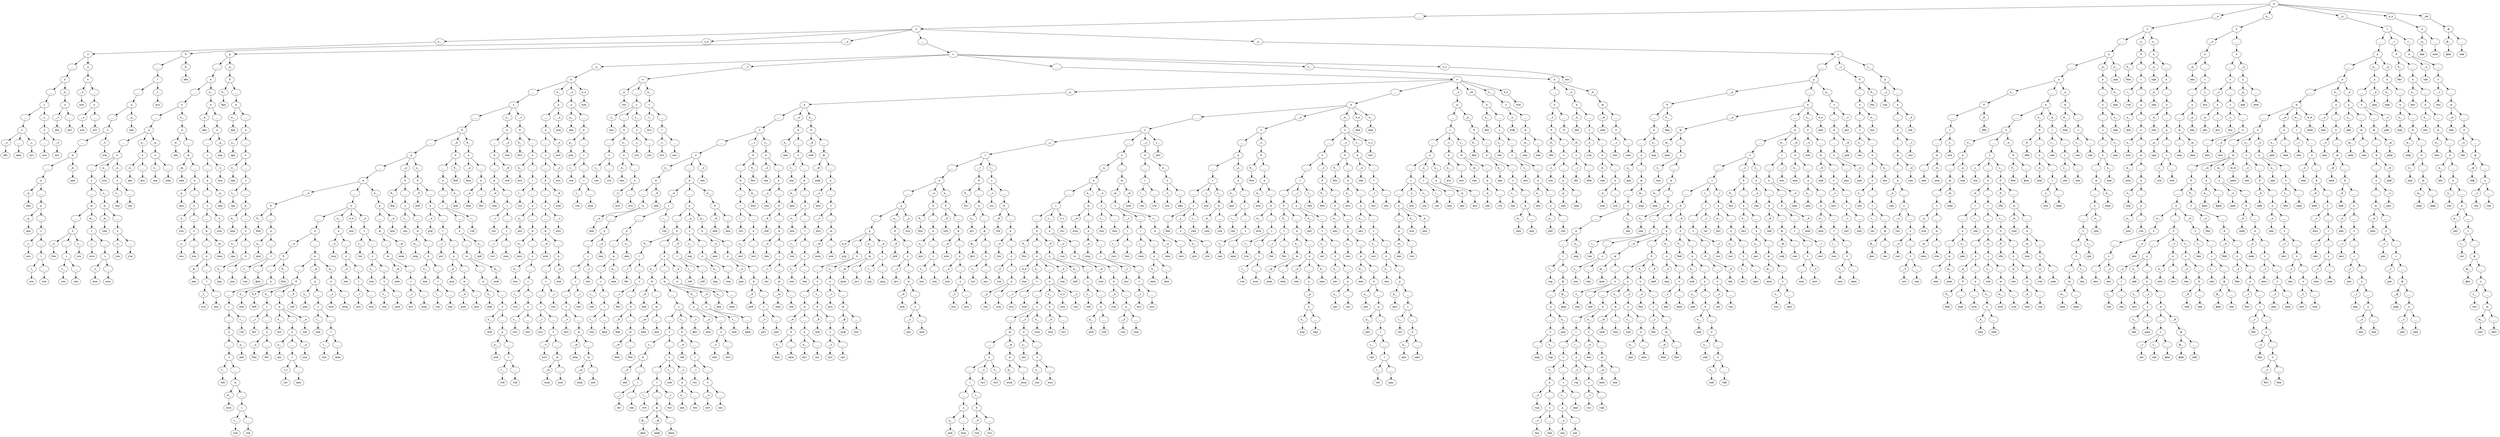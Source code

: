digraph {
	{ n1 [label="и"] } -> { n2 [label="___"] };
	{ n2 [label="___"] } -> { n3 [label="а"] };
	{ n3 [label="а"] } -> { n4 [label="а__"] };
	{ n4 [label="а__"] } -> { n5 [label="л"] };
	{ n5 [label="л"] } -> { n6 [label="___"] };
	{ n6 [label="___"] } -> { n7 [label="к"] };
	{ n7 [label="к"] } -> { n8 [label="___"] };
	{ n8 [label="___"] } -> { n9 [label="с"] };
	{ n9 [label="с"] } -> { n10 [label="___"] };
	{ n10 [label="___"] } -> { n11 [label="у"] };
	{ n11 [label="у"] } -> { n12 [label="__у"] };
	{ n12 [label="__у"] } -> { абу };
	{ n11 [label="у"] } -> { n13 [label="___"] };
	{ n13 [label="___"] } -> { аюн };
	{ n11 [label="у"] } -> { n14 [label="_у_"] };
	{ n14 [label="_у_"] } -> { аут };
	{ n9 [label="с"] } -> { n15 [label="_с_"] };
	{ n15 [label="_с_"] } -> { n16 [label="о"] };
	{ n16 [label="о"] } -> { n17 [label="___"] };
	{ n17 [label="___"] } -> { ася };
	{ n16 [label="о"] } -> { n18 [label="__о"] };
	{ n18 [label="__о"] } -> { асо };
	{ n7 [label="к"] } -> { n19 [label="_к_"] };
	{ n19 [label="_к_"] } -> { n20 [label="о"] };
	{ n20 [label="о"] } -> { n21 [label="__о"] };
	{ n21 [label="__о"] } -> { ако };
	{ n20 [label="о"] } -> { n22 [label="___"] };
	{ n22 [label="___"] } -> { акт };
	{ n5 [label="л"] } -> { n23 [label="_л_"] };
	{ n23 [label="_л_"] } -> { n24 [label="е"] };
	{ n24 [label="е"] } -> { n25 [label="__е"] };
	{ n25 [label="__е"] } -> { але };
	{ n24 [label="е"] } -> { n26 [label="___"] };
	{ n26 [label="___"] } -> { n27 [label="о"] };
	{ n27 [label="о"] } -> { n28 [label="__о"] };
	{ n28 [label="__о"] } -> { ало };
	{ n27 [label="о"] } -> { n29 [label="___"] };
	{ n29 [label="___"] } -> { алт };
	{ n3 [label="а"] } -> { n30 [label="а_а"] };
	{ n30 [label="а_а"] } -> { n31 [label="б"] };
	{ n31 [label="б"] } -> { n32 [label="___"] };
	{ n32 [label="___"] } -> { n33 [label="г"] };
	{ n33 [label="г"] } -> { n34 [label="___"] };
	{ n34 [label="___"] } -> { n35 [label="д"] };
	{ n35 [label="д"] } -> { n36 [label="___"] };
	{ n36 [label="___"] } -> { n37 [label="л"] };
	{ n37 [label="л"] } -> { n38 [label="___"] };
	{ n38 [label="___"] } -> { n39 [label="м"] };
	{ n39 [label="м"] } -> { n40 [label="___"] };
	{ n40 [label="___"] } -> { n41 [label="н"] };
	{ n41 [label="н"] } -> { n42 [label="_н_"] };
	{ n42 [label="_н_"] } -> { ана };
	{ n41 [label="н"] } -> { n43 [label="___"] };
	{ n43 [label="___"] } -> { n44 [label="р"] };
	{ n44 [label="р"] } -> { n45 [label="_р_"] };
	{ n45 [label="_р_"] } -> { ара };
	{ n44 [label="р"] } -> { n46 [label="___"] };
	{ n46 [label="___"] } -> { n47 [label="с"] };
	{ n47 [label="с"] } -> { n48 [label="_с_"] };
	{ n48 [label="_с_"] } -> { аса };
	{ n47 [label="с"] } -> { n49 [label="___"] };
	{ n49 [label="___"] } -> { n50 [label="т"] };
	{ n50 [label="т"] } -> { n51 [label="_т_"] };
	{ n51 [label="_т_"] } -> { ата };
	{ n50 [label="т"] } -> { n52 [label="___"] };
	{ n52 [label="___"] } -> { аха };
	{ n39 [label="м"] } -> { n53 [label="_м_"] };
	{ n53 [label="_м_"] } -> { ама };
	{ n37 [label="л"] } -> { n54 [label="_л_"] };
	{ n54 [label="_л_"] } -> { ала };
	{ n35 [label="д"] } -> { n55 [label="_д_"] };
	{ n55 [label="_д_"] } -> { ада };
	{ n33 [label="г"] } -> { n56 [label="_г_"] };
	{ n56 [label="_г_"] } -> { ага };
	{ n31 [label="б"] } -> { n57 [label="_б_"] };
	{ n57 [label="_б_"] } -> { аба };
	{ n3 [label="а"] } -> { n58 [label="__а"] };
	{ n58 [label="__а"] } -> { n59 [label="р"] };
	{ n59 [label="р"] } -> { n60 [label="___"] };
	{ n60 [label="___"] } -> { n61 [label="я"] };
	{ n61 [label="я"] } -> { n62 [label="___"] };
	{ n62 [label="___"] } -> { n63 [label="е"] };
	{ n63 [label="е"] } -> { n64 [label="___"] };
	{ n64 [label="___"] } -> { n65 [label="д"] };
	{ n65 [label="д"] } -> { n66 [label="___"] };
	{ n66 [label="___"] } -> { n67 [label="к"] };
	{ n67 [label="к"] } -> { n68 [label="___"] };
	{ n68 [label="___"] } -> { n69 [label="у"] };
	{ n69 [label="у"] } -> { n70 [label="___"] };
	{ n70 [label="___"] } -> { n71 [label="ю"] };
	{ n71 [label="ю"] } -> { n72 [label="___"] };
	{ n72 [label="___"] } -> { n73 [label="о"] };
	{ n73 [label="о"] } -> { n74 [label="_о_"] };
	{ n74 [label="_о_"] } -> { боа };
	{ n73 [label="о"] } -> { n75 [label="___"] };
	{ n75 [label="___"] } -> { n76 [label="з"] };
	{ n76 [label="з"] } -> { n77 [label="з__"] };
	{ n77 [label="з__"] } -> { зла };
	{ n76 [label="з"] } -> { n78 [label="___"] };
	{ n78 [label="___"] } -> { спа };
	{ n73 [label="о"] } -> { n79 [label="о__"] };
	{ n79 [label="о__"] } -> { оса };
	{ n71 [label="ю"] } -> { n80 [label="ю__"] };
	{ n80 [label="ю__"] } -> { n81 [label="г"] };
	{ n81 [label="г"] } -> { n82 [label="_г_"] };
	{ n82 [label="_г_"] } -> { юга };
	{ n81 [label="г"] } -> { n83 [label="___"] };
	{ n83 [label="___"] } -> { n84 [label="з"] };
	{ n84 [label="з"] } -> { n85 [label="_з_"] };
	{ n85 [label="_з_"] } -> { юза };
	{ n84 [label="з"] } -> { n86 [label="___"] };
	{ n86 [label="___"] } -> { юта };
	{ n69 [label="у"] } -> { n87 [label="у__"] };
	{ n87 [label="у__"] } -> { n88 [label="м"] };
	{ n88 [label="м"] } -> { n89 [label="_м_"] };
	{ n89 [label="_м_"] } -> { ума };
	{ n88 [label="м"] } -> { n90 [label="___"] };
	{ n90 [label="___"] } -> { n91 [label="х"] };
	{ n91 [label="х"] } -> { n92 [label="_х_"] };
	{ n92 [label="_х_"] } -> { уха };
	{ n91 [label="х"] } -> { n93 [label="___"] };
	{ n93 [label="___"] } -> { уча };
	{ n67 [label="к"] } -> { n94 [label="к__"] };
	{ n94 [label="к__"] } -> { кла };
	{ n67 [label="к"] } -> { n95 [label="_к_"] };
	{ n95 [label="_к_"] } -> { n96 [label="о"] };
	{ n96 [label="о"] } -> { n97 [label="о__"] };
	{ n97 [label="о__"] } -> { ока };
	{ n96 [label="о"] } -> { n98 [label="___"] };
	{ n98 [label="___"] } -> { ска };
	{ n65 [label="д"] } -> { n99 [label="д__"] };
	{ n99 [label="д__"] } -> { n100 [label="в"] };
	{ n100 [label="в"] } -> { n101 [label="_в_"] };
	{ n101 [label="_в_"] } -> { два };
	{ n100 [label="в"] } -> { n102 [label="___"] };
	{ n102 [label="___"] } -> { дуа };
	{ n65 [label="д"] } -> { n103 [label="_д_"] };
	{ n103 [label="_д_"] } -> { n104 [label="о"] };
	{ n104 [label="о"] } -> { n105 [label="о__"] };
	{ n105 [label="о__"] } -> { ода };
	{ n104 [label="о"] } -> { n106 [label="___"] };
	{ n106 [label="___"] } -> { юда };
	{ n63 [label="е"] } -> { n107 [label="е__"] };
	{ n107 [label="е__"] } -> { n108 [label="в"] };
	{ n108 [label="в"] } -> { n109 [label="_в_"] };
	{ n109 [label="_в_"] } -> { ева };
	{ n108 [label="в"] } -> { n110 [label="___"] };
	{ n110 [label="___"] } -> { n111 [label="ж"] };
	{ n111 [label="ж"] } -> { n112 [label="_ж_"] };
	{ n112 [label="_ж_"] } -> { ежа };
	{ n111 [label="ж"] } -> { n113 [label="___"] };
	{ n113 [label="___"] } -> { n114 [label="к"] };
	{ n114 [label="к"] } -> { n115 [label="_к_"] };
	{ n115 [label="_к_"] } -> { ека };
	{ n114 [label="к"] } -> { n116 [label="___"] };
	{ n116 [label="___"] } -> { n117 [label="л"] };
	{ n117 [label="л"] } -> { n118 [label="_л_"] };
	{ n118 [label="_л_"] } -> { ела };
	{ n117 [label="л"] } -> { n119 [label="___"] };
	{ n119 [label="___"] } -> { n120 [label="х"] };
	{ n120 [label="х"] } -> { n121 [label="_х_"] };
	{ n121 [label="_х_"] } -> { еха };
	{ n120 [label="х"] } -> { n122 [label="___"] };
	{ n122 [label="___"] } -> { еча };
	{ n61 [label="я"] } -> { n123 [label="я__"] };
	{ n123 [label="я__"] } -> { n124 [label="в"] };
	{ n124 [label="в"] } -> { n125 [label="_в_"] };
	{ n125 [label="_в_"] } -> { ява };
	{ n124 [label="в"] } -> { n126 [label="___"] };
	{ n126 [label="___"] } -> { n127 [label="д"] };
	{ n127 [label="д"] } -> { n128 [label="___"] };
	{ n128 [label="___"] } -> { n129 [label="з"] };
	{ n129 [label="з"] } -> { n130 [label="___"] };
	{ n130 [label="___"] } -> { n131 [label="к"] };
	{ n131 [label="к"] } -> { n132 [label="___"] };
	{ n132 [label="___"] } -> { n133 [label="л"] };
	{ n133 [label="л"] } -> { n134 [label="___"] };
	{ n134 [label="___"] } -> { n135 [label="м"] };
	{ n135 [label="м"] } -> { n136 [label="___"] };
	{ n136 [label="___"] } -> { n137 [label="н"] };
	{ n137 [label="н"] } -> { n138 [label="_н_"] };
	{ n138 [label="_н_"] } -> { яна };
	{ n137 [label="н"] } -> { n139 [label="___"] };
	{ n139 [label="___"] } -> { n140 [label="т"] };
	{ n140 [label="т"] } -> { n141 [label="_т_"] };
	{ n141 [label="_т_"] } -> { ята };
	{ n140 [label="т"] } -> { n142 [label="___"] };
	{ n142 [label="___"] } -> { яха };
	{ n135 [label="м"] } -> { n143 [label="_м_"] };
	{ n143 [label="_м_"] } -> { яма };
	{ n133 [label="л"] } -> { n144 [label="_л_"] };
	{ n144 [label="_л_"] } -> { яла };
	{ n131 [label="к"] } -> { n145 [label="_к_"] };
	{ n145 [label="_к_"] } -> { яка };
	{ n129 [label="з"] } -> { n146 [label="_з_"] };
	{ n146 [label="_з_"] } -> { яза };
	{ n127 [label="д"] } -> { n147 [label="_д_"] };
	{ n147 [label="_д_"] } -> { яда };
	{ n59 [label="р"] } -> { n148 [label="_р_"] };
	{ n148 [label="_р_"] } -> { n149 [label="б"] };
	{ n149 [label="б"] } -> { n150 [label="б__"] };
	{ n150 [label="б__"] } -> { бра };
	{ n149 [label="б"] } -> { n151 [label="___"] };
	{ n151 [label="___"] } -> { n152 [label="в"] };
	{ n152 [label="в"] } -> { n153 [label="в__"] };
	{ n153 [label="в__"] } -> { вра };
	{ n152 [label="в"] } -> { n154 [label="___"] };
	{ n154 [label="___"] } -> { n155 [label="д"] };
	{ n155 [label="д"] } -> { n156 [label="д__"] };
	{ n156 [label="д__"] } -> { дра };
	{ n155 [label="д"] } -> { n157 [label="___"] };
	{ n157 [label="___"] } -> { n158 [label="е"] };
	{ n158 [label="е"] } -> { n159 [label="е__"] };
	{ n159 [label="е__"] } -> { ера };
	{ n158 [label="е"] } -> { n160 [label="___"] };
	{ n160 [label="___"] } -> { n161 [label="з"] };
	{ n161 [label="з"] } -> { n162 [label="з__"] };
	{ n162 [label="з__"] } -> { зра };
	{ n161 [label="з"] } -> { n163 [label="___"] };
	{ n163 [label="___"] } -> { n164 [label="м"] };
	{ n164 [label="м"] } -> { n165 [label="м__"] };
	{ n165 [label="м__"] } -> { мра };
	{ n164 [label="м"] } -> { n166 [label="___"] };
	{ n166 [label="___"] } -> { n167 [label="о"] };
	{ n167 [label="о"] } -> { n168 [label="о__"] };
	{ n168 [label="о__"] } -> { ора };
	{ n167 [label="о"] } -> { n169 [label="___"] };
	{ n169 [label="___"] } -> { n170 [label="п"] };
	{ n170 [label="п"] } -> { n171 [label="п__"] };
	{ n171 [label="п__"] } -> { пра };
	{ n170 [label="п"] } -> { n172 [label="___"] };
	{ n172 [label="___"] } -> { ура };
	{ n3 [label="а"] } -> { n173 [label="___"] };
	{ n173 [label="___"] } -> { n174 [label="о"] };
	{ n174 [label="о"] } -> { n175 [label="_о_"] };
	{ n175 [label="_о_"] } -> { n176 [label="к"] };
	{ n176 [label="к"] } -> { n177 [label="___"] };
	{ n177 [label="___"] } -> { n178 [label="л"] };
	{ n178 [label="л"] } -> { n179 [label="___"] };
	{ n179 [label="___"] } -> { n180 [label="й"] };
	{ n180 [label="й"] } -> { n181 [label="___"] };
	{ n181 [label="___"] } -> { n182 [label="р"] };
	{ n182 [label="р"] } -> { n183 [label="___"] };
	{ n183 [label="___"] } -> { n184 [label="н"] };
	{ n184 [label="н"] } -> { n185 [label="__н"] };
	{ n185 [label="__н"] } -> { n186 [label="б"] };
	{ n186 [label="б"] } -> { n187 [label="б__"] };
	{ n187 [label="б__"] } -> { бон };
	{ n186 [label="б"] } -> { n188 [label="___"] };
	{ n188 [label="___"] } -> { n189 [label="д"] };
	{ n189 [label="д"] } -> { n190 [label="д__"] };
	{ n190 [label="д__"] } -> { дон };
	{ n189 [label="д"] } -> { n191 [label="___"] };
	{ n191 [label="___"] } -> { n192 [label="т"] };
	{ n192 [label="т"] } -> { n193 [label="т__"] };
	{ n193 [label="т__"] } -> { тон };
	{ n192 [label="т"] } -> { n194 [label="___"] };
	{ n194 [label="___"] } -> { фон };
	{ n184 [label="н"] } -> { n195 [label="___"] };
	{ n195 [label="___"] } -> { n196 [label="п"] };
	{ n196 [label="п"] } -> { n197 [label="___"] };
	{ n197 [label="___"] } -> { n198 [label="я"] };
	{ n198 [label="я"] } -> { n199 [label="__я"] };
	{ n199 [label="__я"] } -> { n200 [label="б"] };
	{ n200 [label="б"] } -> { n201 [label="___"] };
	{ n201 [label="___"] } -> { n202 [label="в"] };
	{ n202 [label="в"] } -> { n203 [label="___"] };
	{ n203 [label="___"] } -> { n204 [label="г"] };
	{ n204 [label="г"] } -> { n205 [label="___"] };
	{ n205 [label="___"] } -> { n206 [label="д"] };
	{ n206 [label="д"] } -> { n207 [label="___"] };
	{ n207 [label="___"] } -> { n208 [label="з"] };
	{ n208 [label="з"] } -> { n209 [label="з__"] };
	{ n209 [label="з__"] } -> { зоя };
	{ n208 [label="з"] } -> { n210 [label="___"] };
	{ n210 [label="___"] } -> { n211 [label="м"] };
	{ n211 [label="м"] } -> { n212 [label="м__"] };
	{ n212 [label="м__"] } -> { моя };
	{ n211 [label="м"] } -> { n213 [label="___"] };
	{ n213 [label="___"] } -> { n214 [label="с"] };
	{ n214 [label="с"] } -> { n215 [label="с__"] };
	{ n215 [label="с__"] } -> { соя };
	{ n214 [label="с"] } -> { n216 [label="___"] };
	{ n216 [label="___"] } -> { тоя };
	{ n206 [label="д"] } -> { n217 [label="д__"] };
	{ n217 [label="д__"] } -> { доя };
	{ n204 [label="г"] } -> { n218 [label="г__"] };
	{ n218 [label="г__"] } -> { гоя };
	{ n202 [label="в"] } -> { n219 [label="в__"] };
	{ n219 [label="в__"] } -> { воя };
	{ n200 [label="б"] } -> { n220 [label="б__"] };
	{ n220 [label="б__"] } -> { боя };
	{ n198 [label="я"] } -> { n221 [label="___"] };
	{ n221 [label="___"] } -> { n222 [label="м"] };
	{ n222 [label="м"] } -> { n223 [label="___"] };
	{ n223 [label="___"] } -> { n224 [label="б"] };
	{ n224 [label="б"] } -> { n225 [label="б_б"] };
	{ n225 [label="б_б"] } -> { боб };
	{ n224 [label="б"] } -> { n226 [label="б__"] };
	{ n226 [label="б__"] } -> { n227 [label="г"] };
	{ n227 [label="г"] } -> { n228 [label="__г"] };
	{ n228 [label="__г"] } -> { бог };
	{ n227 [label="г"] } -> { n229 [label="___"] };
	{ n229 [label="___"] } -> { n230 [label="д"] };
	{ n230 [label="д"] } -> { n231 [label="__д"] };
	{ n231 [label="__д"] } -> { бод };
	{ n230 [label="д"] } -> { n232 [label="___"] };
	{ n232 [label="___"] } -> { бос };
	{ n224 [label="б"] } -> { n233 [label="___"] };
	{ n233 [label="___"] } -> { n234 [label="в"] };
	{ n234 [label="в"] } -> { n235 [label="в__"] };
	{ n235 [label="в__"] } -> { вот };
	{ n234 [label="в"] } -> { n236 [label="___"] };
	{ n236 [label="___"] } -> { n237 [label="д"] };
	{ n237 [label="д"] } -> { n238 [label="д__"] };
	{ n238 [label="д__"] } -> { дог };
	{ n237 [label="д"] } -> { n239 [label="___"] };
	{ n239 [label="___"] } -> { n240 [label="с"] };
	{ n240 [label="с"] } -> { n241 [label="с_с"] };
	{ n241 [label="с_с"] } -> { сос };
	{ n240 [label="с"] } -> { n242 [label="___"] };
	{ n242 [label="___"] } -> { шоу };
	{ n237 [label="д"] } -> { n243 [label="__д"] };
	{ n243 [label="__д"] } -> { ход };
	{ n234 [label="в"] } -> { n244 [label="__в"] };
	{ n244 [label="__в"] } -> { зов };
	{ n224 [label="б"] } -> { n245 [label="__б"] };
	{ n245 [label="__б"] } -> { зоб };
	{ n222 [label="м"] } -> { n246 [label="__м"] };
	{ n246 [label="__м"] } -> { n247 [label="д"] };
	{ n247 [label="д"] } -> { n248 [label="д__"] };
	{ n248 [label="д__"] } -> { дом };
	{ n247 [label="д"] } -> { n249 [label="___"] };
	{ n249 [label="___"] } -> { n250 [label="с"] };
	{ n250 [label="с"] } -> { n251 [label="с__"] };
	{ n251 [label="с__"] } -> { сом };
	{ n250 [label="с"] } -> { n252 [label="___"] };
	{ n252 [label="___"] } -> { n253 [label="т"] };
	{ n253 [label="т"] } -> { n254 [label="т__"] };
	{ n254 [label="т__"] } -> { том };
	{ n253 [label="т"] } -> { n255 [label="___"] };
	{ n255 [label="___"] } -> { щом };
	{ n222 [label="м"] } -> { n256 [label="м__"] };
	{ n256 [label="м__"] } -> { n257 [label="е"] };
	{ n257 [label="е"] } -> { n258 [label="__е"] };
	{ n258 [label="__е"] } -> { мое };
	{ n257 [label="е"] } -> { n259 [label="___"] };
	{ n259 [label="___"] } -> { мощ };
	{ n196 [label="п"] } -> { n260 [label="п__"] };
	{ n260 [label="п__"] } -> { n261 [label="д"] };
	{ n261 [label="д"] } -> { n262 [label="__д"] };
	{ n262 [label="__д"] } -> { под };
	{ n261 [label="д"] } -> { n263 [label="___"] };
	{ n263 [label="___"] } -> { n264 [label="е"] };
	{ n264 [label="е"] } -> { n265 [label="__е"] };
	{ n265 [label="__е"] } -> { пое };
	{ n264 [label="е"] } -> { n266 [label="___"] };
	{ n266 [label="___"] } -> { n267 [label="т"] };
	{ n267 [label="т"] } -> { n268 [label="__т"] };
	{ n268 [label="__т"] } -> { пот };
	{ n267 [label="т"] } -> { n269 [label="___"] };
	{ n269 [label="___"] } -> { поя };
	{ n196 [label="п"] } -> { n270 [label="п_п"] };
	{ n270 [label="п_п"] } -> { поп };
	{ n196 [label="п"] } -> { n271 [label="__п"] };
	{ n271 [label="__п"] } -> { n272 [label="т"] };
	{ n272 [label="т"] } -> { n273 [label="т__"] };
	{ n273 [label="т__"] } -> { топ };
	{ n272 [label="т"] } -> { n274 [label="___"] };
	{ n274 [label="___"] } -> { n275 [label="х"] };
	{ n275 [label="х"] } -> { n276 [label="х__"] };
	{ n276 [label="х__"] } -> { хоп };
	{ n275 [label="х"] } -> { n277 [label="___"] };
	{ n277 [label="___"] } -> { n278 [label="ч"] };
	{ n278 [label="ч"] } -> { n279 [label="ч__"] };
	{ n279 [label="ч__"] } -> { чоп };
	{ n278 [label="ч"] } -> { n280 [label="___"] };
	{ n280 [label="___"] } -> { шоп };
	{ n184 [label="н"] } -> { n281 [label="н__"] };
	{ n281 [label="н__"] } -> { n282 [label="в"] };
	{ n282 [label="в"] } -> { n283 [label="___"] };
	{ n283 [label="___"] } -> { n284 [label="ж"] };
	{ n284 [label="ж"] } -> { n285 [label="___"] };
	{ n285 [label="___"] } -> { n286 [label="м"] };
	{ n286 [label="м"] } -> { n287 [label="__м"] };
	{ n287 [label="__м"] } -> { ном };
	{ n286 [label="м"] } -> { n288 [label="___"] };
	{ n288 [label="___"] } -> { n289 [label="с"] };
	{ n289 [label="с"] } -> { n290 [label="__с"] };
	{ n290 [label="__с"] } -> { нос };
	{ n289 [label="с"] } -> { n291 [label="___"] };
	{ n291 [label="___"] } -> { нощ };
	{ n284 [label="ж"] } -> { n292 [label="__ж"] };
	{ n292 [label="__ж"] } -> { нож };
	{ n282 [label="в"] } -> { n293 [label="__в"] };
	{ n293 [label="__в"] } -> { нов };
	{ n182 [label="р"] } -> { n294 [label="__р"] };
	{ n294 [label="__р"] } -> { n295 [label="б"] };
	{ n295 [label="б"] } -> { n296 [label="б__"] };
	{ n296 [label="б__"] } -> { бор };
	{ n295 [label="б"] } -> { n297 [label="___"] };
	{ n297 [label="___"] } -> { n298 [label="з"] };
	{ n298 [label="з"] } -> { n299 [label="з__"] };
	{ n299 [label="з__"] } -> { зор };
	{ n298 [label="з"] } -> { n300 [label="___"] };
	{ n300 [label="___"] } -> { n301 [label="м"] };
	{ n301 [label="м"] } -> { n302 [label="м__"] };
	{ n302 [label="м__"] } -> { мор };
	{ n301 [label="м"] } -> { n303 [label="___"] };
	{ n303 [label="___"] } -> { n304 [label="п"] };
	{ n304 [label="п"] } -> { n305 [label="п__"] };
	{ n305 [label="п__"] } -> { пор };
	{ n304 [label="п"] } -> { n306 [label="___"] };
	{ n306 [label="___"] } -> { n307 [label="т"] };
	{ n307 [label="т"] } -> { n308 [label="т__"] };
	{ n308 [label="т__"] } -> { тор };
	{ n307 [label="т"] } -> { n309 [label="___"] };
	{ n309 [label="___"] } -> { хор };
	{ n182 [label="р"] } -> { n310 [label="р__"] };
	{ n310 [label="р__"] } -> { n311 [label="б"] };
	{ n311 [label="б"] } -> { n312 [label="__б"] };
	{ n312 [label="__б"] } -> { роб };
	{ n311 [label="б"] } -> { n313 [label="___"] };
	{ n313 [label="___"] } -> { n314 [label="в"] };
	{ n314 [label="в"] } -> { n315 [label="__в"] };
	{ n315 [label="__в"] } -> { ров };
	{ n314 [label="в"] } -> { n316 [label="___"] };
	{ n316 [label="___"] } -> { n317 [label="г"] };
	{ n317 [label="г"] } -> { n318 [label="__г"] };
	{ n318 [label="__г"] } -> { рог };
	{ n317 [label="г"] } -> { n319 [label="___"] };
	{ n319 [label="___"] } -> { n320 [label="д"] };
	{ n320 [label="д"] } -> { n321 [label="__д"] };
	{ n321 [label="__д"] } -> { род };
	{ n320 [label="д"] } -> { n322 [label="___"] };
	{ n322 [label="___"] } -> { n323 [label="м"] };
	{ n323 [label="м"] } -> { n324 [label="__м"] };
	{ n324 [label="__м"] } -> { ром };
	{ n323 [label="м"] } -> { n325 [label="___"] };
	{ n325 [label="___"] } -> { роя };
	{ n180 [label="й"] } -> { n326 [label="__й"] };
	{ n326 [label="__й"] } -> { n327 [label="б"] };
	{ n327 [label="б"] } -> { n328 [label="___"] };
	{ n328 [label="___"] } -> { n329 [label="в"] };
	{ n329 [label="в"] } -> { n330 [label="___"] };
	{ n330 [label="___"] } -> { n331 [label="г"] };
	{ n331 [label="г"] } -> { n332 [label="___"] };
	{ n332 [label="___"] } -> { n333 [label="д"] };
	{ n333 [label="д"] } -> { n334 [label="___"] };
	{ n334 [label="___"] } -> { n335 [label="м"] };
	{ n335 [label="м"] } -> { n336 [label="___"] };
	{ n336 [label="___"] } -> { n337 [label="н"] };
	{ n337 [label="н"] } -> { n338 [label="н__"] };
	{ n338 [label="н__"] } -> { ной };
	{ n337 [label="н"] } -> { n339 [label="___"] };
	{ n339 [label="___"] } -> { n340 [label="п"] };
	{ n340 [label="п"] } -> { n341 [label="п__"] };
	{ n341 [label="п__"] } -> { пой };
	{ n340 [label="п"] } -> { n342 [label="___"] };
	{ n342 [label="___"] } -> { n343 [label="р"] };
	{ n343 [label="р"] } -> { n344 [label="р__"] };
	{ n344 [label="р__"] } -> { рой };
	{ n343 [label="р"] } -> { n345 [label="___"] };
	{ n345 [label="___"] } -> { n346 [label="с"] };
	{ n346 [label="с"] } -> { n347 [label="с__"] };
	{ n347 [label="с__"] } -> { сой };
	{ n346 [label="с"] } -> { n348 [label="___"] };
	{ n348 [label="___"] } -> { той };
	{ n335 [label="м"] } -> { n349 [label="м__"] };
	{ n349 [label="м__"] } -> { мой };
	{ n333 [label="д"] } -> { n350 [label="д__"] };
	{ n350 [label="д__"] } -> { дой };
	{ n331 [label="г"] } -> { n351 [label="г__"] };
	{ n351 [label="г__"] } -> { гой };
	{ n329 [label="в"] } -> { n352 [label="в__"] };
	{ n352 [label="в__"] } -> { вой };
	{ n327 [label="б"] } -> { n353 [label="б__"] };
	{ n353 [label="б__"] } -> { бой };
	{ n180 [label="й"] } -> { n354 [label="й__"] };
	{ n354 [label="й__"] } -> { n355 [label="д"] };
	{ n355 [label="д"] } -> { n356 [label="__д"] };
	{ n356 [label="__д"] } -> { йод };
	{ n355 [label="д"] } -> { n357 [label="___"] };
	{ n357 [label="___"] } -> { n358 [label="н"] };
	{ n358 [label="н"] } -> { n359 [label="__н"] };
	{ n359 [label="__н"] } -> { йон };
	{ n358 [label="н"] } -> { n360 [label="___"] };
	{ n360 [label="___"] } -> { йот };
	{ n178 [label="л"] } -> { n361 [label="л__"] };
	{ n361 [label="л__"] } -> { n362 [label="в"] };
	{ n362 [label="в"] } -> { n363 [label="___"] };
	{ n363 [label="___"] } -> { n364 [label="й"] };
	{ n364 [label="й"] } -> { n365 [label="___"] };
	{ n365 [label="___"] } -> { n366 [label="м"] };
	{ n366 [label="м"] } -> { n367 [label="__м"] };
	{ n367 [label="__м"] } -> { лом };
	{ n366 [label="м"] } -> { n368 [label="___"] };
	{ n368 [label="___"] } -> { n369 [label="с"] };
	{ n369 [label="с"] } -> { n370 [label="__с"] };
	{ n370 [label="__с"] } -> { лос };
	{ n369 [label="с"] } -> { n371 [label="___"] };
	{ n371 [label="___"] } -> { n372 [label="т"] };
	{ n372 [label="т"] } -> { n373 [label="__т"] };
	{ n373 [label="__т"] } -> { лот };
	{ n372 [label="т"] } -> { n374 [label="___"] };
	{ n374 [label="___"] } -> { лош };
	{ n364 [label="й"] } -> { n375 [label="__й"] };
	{ n375 [label="__й"] } -> { лой };
	{ n362 [label="в"] } -> { n376 [label="__в"] };
	{ n376 [label="__в"] } -> { лов };
	{ n178 [label="л"] } -> { n377 [label="__л"] };
	{ n377 [label="__л"] } -> { n378 [label="б"] };
	{ n378 [label="б"] } -> { n379 [label="б__"] };
	{ n379 [label="б__"] } -> { бол };
	{ n378 [label="б"] } -> { n380 [label="___"] };
	{ n380 [label="___"] } -> { n381 [label="в"] };
	{ n381 [label="в"] } -> { n382 [label="в__"] };
	{ n382 [label="в__"] } -> { вол };
	{ n381 [label="в"] } -> { n383 [label="___"] };
	{ n383 [label="___"] } -> { n384 [label="г"] };
	{ n384 [label="г"] } -> { n385 [label="г__"] };
	{ n385 [label="г__"] } -> { гол };
	{ n384 [label="г"] } -> { n386 [label="___"] };
	{ n386 [label="___"] } -> { n387 [label="д"] };
	{ n387 [label="д"] } -> { n388 [label="д__"] };
	{ n388 [label="д__"] } -> { дол };
	{ n387 [label="д"] } -> { n389 [label="___"] };
	{ n389 [label="___"] } -> { n390 [label="м"] };
	{ n390 [label="м"] } -> { n391 [label="м__"] };
	{ n391 [label="м__"] } -> { мол };
	{ n390 [label="м"] } -> { n392 [label="___"] };
	{ n392 [label="___"] } -> { n393 [label="п"] };
	{ n393 [label="п"] } -> { n394 [label="п__"] };
	{ n394 [label="п__"] } -> { пол };
	{ n393 [label="п"] } -> { n395 [label="___"] };
	{ n395 [label="___"] } -> { n396 [label="с"] };
	{ n396 [label="с"] } -> { n397 [label="с__"] };
	{ n397 [label="с__"] } -> { сол };
	{ n396 [label="с"] } -> { n398 [label="___"] };
	{ n398 [label="___"] } -> { n399 [label="х"] };
	{ n399 [label="х"] } -> { n400 [label="х__"] };
	{ n400 [label="х__"] } -> { хол };
	{ n399 [label="х"] } -> { n401 [label="___"] };
	{ n401 [label="___"] } -> { цол };
	{ n176 [label="к"] } -> { n402 [label="к__"] };
	{ n402 [label="к__"] } -> { n403 [label="д"] };
	{ n403 [label="д"] } -> { n404 [label="___"] };
	{ n404 [label="___"] } -> { n405 [label="е"] };
	{ n405 [label="е"] } -> { n406 [label="___"] };
	{ n406 [label="___"] } -> { n407 [label="з"] };
	{ n407 [label="з"] } -> { n408 [label="___"] };
	{ n408 [label="___"] } -> { n409 [label="й"] };
	{ n409 [label="й"] } -> { n410 [label="___"] };
	{ n410 [label="___"] } -> { n411 [label="л"] };
	{ n411 [label="л"] } -> { n412 [label="___"] };
	{ n412 [label="___"] } -> { n413 [label="м"] };
	{ n413 [label="м"] } -> { n414 [label="__м"] };
	{ n414 [label="__м"] } -> { ком };
	{ n413 [label="м"] } -> { n415 [label="___"] };
	{ n415 [label="___"] } -> { n416 [label="н"] };
	{ n416 [label="н"] } -> { n417 [label="___"] };
	{ n417 [label="___"] } -> { n418 [label="с"] };
	{ n418 [label="с"] } -> { n419 [label="___"] };
	{ n419 [label="___"] } -> { n420 [label="т"] };
	{ n420 [label="т"] } -> { n421 [label="__т"] };
	{ n421 [label="__т"] } -> { кот };
	{ n420 [label="т"] } -> { n422 [label="___"] };
	{ n422 [label="___"] } -> { n423 [label="ч"] };
	{ n423 [label="ч"] } -> { n424 [label="__ч"] };
	{ n424 [label="__ч"] } -> { коч };
	{ n423 [label="ч"] } -> { n425 [label="___"] };
	{ n425 [label="___"] } -> { n426 [label="ш"] };
	{ n426 [label="ш"] } -> { n427 [label="__ш"] };
	{ n427 [label="__ш"] } -> { кош };
	{ n426 [label="ш"] } -> { n428 [label="___"] };
	{ n428 [label="___"] } -> { коя };
	{ n418 [label="с"] } -> { n429 [label="__с"] };
	{ n429 [label="__с"] } -> { кос };
	{ n416 [label="н"] } -> { n430 [label="__н"] };
	{ n430 [label="__н"] } -> { кон };
	{ n411 [label="л"] } -> { n431 [label="__л"] };
	{ n431 [label="__л"] } -> { кол };
	{ n409 [label="й"] } -> { n432 [label="__й"] };
	{ n432 [label="__й"] } -> { кой };
	{ n407 [label="з"] } -> { n433 [label="__з"] };
	{ n433 [label="__з"] } -> { коз };
	{ n405 [label="е"] } -> { n434 [label="__е"] };
	{ n434 [label="__е"] } -> { кое };
	{ n403 [label="д"] } -> { n435 [label="__д"] };
	{ n435 [label="__д"] } -> { код };
	{ n176 [label="к"] } -> { n436 [label="__к"] };
	{ n436 [label="__к"] } -> { n437 [label="д"] };
	{ n437 [label="д"] } -> { n438 [label="д__"] };
	{ n438 [label="д__"] } -> { док };
	{ n437 [label="д"] } -> { n439 [label="___"] };
	{ n439 [label="___"] } -> { n440 [label="р"] };
	{ n440 [label="р"] } -> { n441 [label="р__"] };
	{ n441 [label="р__"] } -> { рок };
	{ n440 [label="р"] } -> { n442 [label="___"] };
	{ n442 [label="___"] } -> { n443 [label="с"] };
	{ n443 [label="с"] } -> { n444 [label="с__"] };
	{ n444 [label="с__"] } -> { сок };
	{ n443 [label="с"] } -> { n445 [label="___"] };
	{ n445 [label="___"] } -> { n446 [label="т"] };
	{ n446 [label="т"] } -> { n447 [label="т__"] };
	{ n447 [label="т__"] } -> { ток };
	{ n446 [label="т"] } -> { n448 [label="___"] };
	{ n448 [label="___"] } -> { шок };
	{ n176 [label="к"] } -> { n449 [label="к_к"] };
	{ n449 [label="к_к"] } -> { кок };
	{ n174 [label="о"] } -> { n450 [label="__о"] };
	{ n450 [label="__о"] } -> { n451 [label="е"] };
	{ n451 [label="е"] } -> { n452 [label="_е_"] };
	{ n452 [label="_е_"] } -> { гео };
	{ n451 [label="е"] } -> { n453 [label="___"] };
	{ n453 [label="___"] } -> { n454 [label="у"] };
	{ n454 [label="у"] } -> { n455 [label="_у_"] };
	{ n455 [label="_у_"] } -> { дуо };
	{ n454 [label="у"] } -> { n456 [label="___"] };
	{ n456 [label="___"] } -> { n457 [label="я"] };
	{ n457 [label="я"] } -> { n458 [label="___"] };
	{ n458 [label="___"] } -> { n459 [label="з"] };
	{ n459 [label="з"] } -> { n460 [label="з__"] };
	{ n460 [label="з__"] } -> { зло };
	{ n459 [label="з"] } -> { n461 [label="___"] };
	{ n461 [label="___"] } -> { сто };
	{ n457 [label="я"] } -> { n462 [label="я__"] };
	{ n462 [label="я__"] } -> { n463 [label="к"] };
	{ n463 [label="к"] } -> { n464 [label="_к_"] };
	{ n464 [label="_к_"] } -> { яко };
	{ n463 [label="к"] } -> { n465 [label="___"] };
	{ n465 [label="___"] } -> { n466 [label="л"] };
	{ n466 [label="л"] } -> { n467 [label="_л_"] };
	{ n467 [label="_л_"] } -> { яло };
	{ n466 [label="л"] } -> { n468 [label="___"] };
	{ n468 [label="___"] } -> { ято };
	{ n454 [label="у"] } -> { n469 [label="у__"] };
	{ n469 [label="у__"] } -> { n470 [label="з"] };
	{ n470 [label="з"] } -> { n471 [label="_з_"] };
	{ n471 [label="_з_"] } -> { узо };
	{ n470 [label="з"] } -> { n472 [label="___"] };
	{ n472 [label="___"] } -> { ухо };
	{ n451 [label="е"] } -> { n473 [label="е__"] };
	{ n473 [label="е__"] } -> { n474 [label="г"] };
	{ n474 [label="г"] } -> { n475 [label="_г_"] };
	{ n475 [label="_г_"] } -> { его };
	{ n474 [label="г"] } -> { n476 [label="___"] };
	{ n476 [label="___"] } -> { n477 [label="т"] };
	{ n477 [label="т"] } -> { n478 [label="_т_"] };
	{ n478 [label="_т_"] } -> { ето };
	{ n477 [label="т"] } -> { n479 [label="___"] };
	{ n479 [label="___"] } -> { ехо };
	{ n174 [label="о"] } -> { n480 [label="___"] };
	{ n480 [label="___"] } -> { n481 [label="е"] };
	{ n481 [label="е"] } -> { n482 [label="_е_"] };
	{ n482 [label="_е_"] } -> { n483 [label="к"] };
	{ n483 [label="к"] } -> { n484 [label="___"] };
	{ n484 [label="___"] } -> { n485 [label="л"] };
	{ n485 [label="л"] } -> { n486 [label="___"] };
	{ n486 [label="___"] } -> { n487 [label="п"] };
	{ n487 [label="п"] } -> { n488 [label="п__"] };
	{ n488 [label="п__"] } -> { n489 [label="й"] };
	{ n489 [label="й"] } -> { n490 [label="___"] };
	{ n490 [label="___"] } -> { n491 [label="н"] };
	{ n491 [label="н"] } -> { n492 [label="__н"] };
	{ n492 [label="__н"] } -> { пен };
	{ n491 [label="н"] } -> { n493 [label="___"] };
	{ n493 [label="___"] } -> { n494 [label="р"] };
	{ n494 [label="р"] } -> { n495 [label="___"] };
	{ n495 [label="___"] } -> { n496 [label="с"] };
	{ n496 [label="с"] } -> { n497 [label="___"] };
	{ n497 [label="___"] } -> { n498 [label="т"] };
	{ n498 [label="т"] } -> { n499 [label="___"] };
	{ n499 [label="___"] } -> { n500 [label="ч"] };
	{ n500 [label="ч"] } -> { n501 [label="__ч"] };
	{ n501 [label="__ч"] } -> { печ };
	{ n500 [label="ч"] } -> { n502 [label="___"] };
	{ n502 [label="___"] } -> { n503 [label="ш"] };
	{ n503 [label="ш"] } -> { n504 [label="__ш"] };
	{ n504 [label="__ш"] } -> { пеш };
	{ n503 [label="ш"] } -> { n505 [label="___"] };
	{ n505 [label="___"] } -> { n506 [label="щ"] };
	{ n506 [label="щ"] } -> { n507 [label="__щ"] };
	{ n507 [label="__щ"] } -> { пещ };
	{ n506 [label="щ"] } -> { n508 [label="___"] };
	{ n508 [label="___"] } -> { пея };
	{ n498 [label="т"] } -> { n509 [label="__т"] };
	{ n509 [label="__т"] } -> { пет };
	{ n496 [label="с"] } -> { n510 [label="__с"] };
	{ n510 [label="__с"] } -> { пес };
	{ n494 [label="р"] } -> { n511 [label="__р"] };
	{ n511 [label="__р"] } -> { пер };
	{ n489 [label="й"] } -> { n512 [label="__й"] };
	{ n512 [label="__й"] } -> { пей };
	{ n487 [label="п"] } -> { n513 [label="___"] };
	{ n513 [label="___"] } -> { n514 [label="н"] };
	{ n514 [label="н"] } -> { n515 [label="__н"] };
	{ n515 [label="__н"] } -> { n516 [label="г"] };
	{ n516 [label="г"] } -> { n517 [label="___"] };
	{ n517 [label="___"] } -> { n518 [label="д"] };
	{ n518 [label="д"] } -> { n519 [label="___"] };
	{ n519 [label="___"] } -> { n520 [label="м"] };
	{ n520 [label="м"] } -> { n521 [label="___"] };
	{ n521 [label="___"] } -> { n522 [label="с"] };
	{ n522 [label="с"] } -> { n523 [label="с__"] };
	{ n523 [label="с__"] } -> { сен };
	{ n522 [label="с"] } -> { n524 [label="___"] };
	{ n524 [label="___"] } -> { n525 [label="т"] };
	{ n525 [label="т"] } -> { n526 [label="т__"] };
	{ n526 [label="т__"] } -> { тен };
	{ n525 [label="т"] } -> { n527 [label="___"] };
	{ n527 [label="___"] } -> { фен };
	{ n520 [label="м"] } -> { n528 [label="м__"] };
	{ n528 [label="м__"] } -> { мен };
	{ n518 [label="д"] } -> { n529 [label="д__"] };
	{ n529 [label="д__"] } -> { ден };
	{ n516 [label="г"] } -> { n530 [label="г__"] };
	{ n530 [label="г__"] } -> { ген };
	{ n514 [label="н"] } -> { n531 [label="___"] };
	{ n531 [label="___"] } -> { n532 [label="р"] };
	{ n532 [label="р"] } -> { n533 [label="___"] };
	{ n533 [label="___"] } -> { n534 [label="б"] };
	{ n534 [label="б"] } -> { n535 [label="б__"] };
	{ n535 [label="б__"] } -> { n536 [label="г"] };
	{ n536 [label="г"] } -> { n537 [label="__г"] };
	{ n537 [label="__г"] } -> { бег };
	{ n536 [label="г"] } -> { n538 [label="___"] };
	{ n538 [label="___"] } -> { n539 [label="з"] };
	{ n539 [label="з"] } -> { n540 [label="__з"] };
	{ n540 [label="__з"] } -> { без };
	{ n539 [label="з"] } -> { n541 [label="___"] };
	{ n541 [label="___"] } -> { n542 [label="й"] };
	{ n542 [label="й"] } -> { n543 [label="__й"] };
	{ n543 [label="__й"] } -> { бей };
	{ n542 [label="й"] } -> { n544 [label="___"] };
	{ n544 [label="___"] } -> { n545 [label="ю"] };
	{ n545 [label="ю"] } -> { n546 [label="__ю"] };
	{ n546 [label="__ю"] } -> { бею };
	{ n545 [label="ю"] } -> { n547 [label="___"] };
	{ n547 [label="___"] } -> { бея };
	{ n534 [label="б"] } -> { n548 [label="___"] };
	{ n548 [label="___"] } -> { n549 [label="в"] };
	{ n549 [label="в"] } -> { n550 [label="в__"] };
	{ n550 [label="в__"] } -> { n551 [label="й"] };
	{ n551 [label="й"] } -> { n552 [label="__й"] };
	{ n552 [label="__й"] } -> { вей };
	{ n551 [label="й"] } -> { n553 [label="___"] };
	{ n553 [label="___"] } -> { n554 [label="щ"] };
	{ n554 [label="щ"] } -> { n555 [label="__щ"] };
	{ n555 [label="__щ"] } -> { вещ };
	{ n554 [label="щ"] } -> { n556 [label="___"] };
	{ n556 [label="___"] } -> { вея };
	{ n549 [label="в"] } -> { n557 [label="___"] };
	{ n557 [label="___"] } -> { n558 [label="м"] };
	{ n558 [label="м"] } -> { n559 [label="___"] };
	{ n559 [label="___"] } -> { n560 [label="с"] };
	{ n560 [label="с"] } -> { n561 [label="___"] };
	{ n561 [label="___"] } -> { n562 [label="з"] };
	{ n562 [label="з"] } -> { n563 [label="з__"] };
	{ n563 [label="з__"] } -> { n564 [label="й"] };
	{ n564 [label="й"] } -> { n565 [label="__й"] };
	{ n565 [label="__й"] } -> { зей };
	{ n564 [label="й"] } -> { n566 [label="___"] };
	{ n566 [label="___"] } -> { n567 [label="т"] };
	{ n567 [label="т"] } -> { n568 [label="__т"] };
	{ n568 [label="__т"] } -> { зет };
	{ n567 [label="т"] } -> { n569 [label="___"] };
	{ n569 [label="___"] } -> { зея };
	{ n562 [label="з"] } -> { n570 [label="___"] };
	{ n570 [label="___"] } -> { n571 [label="х"] };
	{ n571 [label="х"] } -> { n572 [label="___"] };
	{ n572 [label="___"] } -> { n573 [label="т"] };
	{ n573 [label="т"] } -> { n574 [label="т__"] };
	{ n574 [label="т__"] } -> { теч };
	{ n573 [label="т"] } -> { n575 [label="___"] };
	{ n575 [label="___"] } -> { n576 [label="ф"] };
	{ n576 [label="ф"] } -> { n577 [label="ф__"] };
	{ n577 [label="ф__"] } -> { фея };
	{ n576 [label="ф"] } -> { n578 [label="__ф"] };
	{ n578 [label="__ф"] } -> { шеф };
	{ n576 [label="ф"] } -> { n579 [label="___"] };
	{ n579 [label="___"] } -> { щеш };
	{ n573 [label="т"] } -> { n580 [label="__т"] };
	{ n580 [label="__т"] } -> { чет };
	{ n571 [label="х"] } -> { n581 [label="х__"] };
	{ n581 [label="х__"] } -> { хей };
	{ n571 [label="х"] } -> { n582 [label="__х"] };
	{ n582 [label="__х"] } -> { n583 [label="ц"] };
	{ n583 [label="ц"] } -> { n584 [label="ц__"] };
	{ n584 [label="ц__"] } -> { цех };
	{ n583 [label="ц"] } -> { n585 [label="___"] };
	{ n585 [label="___"] } -> { чех };
	{ n560 [label="с"] } -> { n586 [label="с__"] };
	{ n586 [label="с__"] } -> { n587 [label="й"] };
	{ n587 [label="й"] } -> { n588 [label="__й"] };
	{ n588 [label="__й"] } -> { сей };
	{ n587 [label="й"] } -> { n589 [label="___"] };
	{ n589 [label="___"] } -> { n590 [label="т"] };
	{ n590 [label="т"] } -> { n591 [label="__т"] };
	{ n591 [label="__т"] } -> { сет };
	{ n590 [label="т"] } -> { n592 [label="___"] };
	{ n592 [label="___"] } -> { n593 [label="ч"] };
	{ n593 [label="ч"] } -> { n594 [label="__ч"] };
	{ n594 [label="__ч"] } -> { сеч };
	{ n593 [label="ч"] } -> { n595 [label="___"] };
	{ n595 [label="___"] } -> { сея };
	{ n560 [label="с"] } -> { n596 [label="__с"] };
	{ n596 [label="__с"] } -> { фес };
	{ n558 [label="м"] } -> { n597 [label="м__"] };
	{ n597 [label="м__"] } -> { n598 [label="д"] };
	{ n598 [label="д"] } -> { n599 [label="__д"] };
	{ n599 [label="__д"] } -> { мед };
	{ n598 [label="д"] } -> { n600 [label="___"] };
	{ n600 [label="___"] } -> { n601 [label="х"] };
	{ n601 [label="х"] } -> { n602 [label="__х"] };
	{ n602 [label="__х"] } -> { мех };
	{ n601 [label="х"] } -> { n603 [label="___"] };
	{ n603 [label="___"] } -> { меч };
	{ n558 [label="м"] } -> { n604 [label="__м"] };
	{ n604 [label="__м"] } -> { n605 [label="х"] };
	{ n605 [label="х"] } -> { n606 [label="х__"] };
	{ n606 [label="х__"] } -> { хем };
	{ n605 [label="х"] } -> { n607 [label="___"] };
	{ n607 [label="___"] } -> { щем };
	{ n549 [label="в"] } -> { n608 [label="__в"] };
	{ n608 [label="__в"] } -> { n609 [label="ц"] };
	{ n609 [label="ц"] } -> { n610 [label="ц__"] };
	{ n610 [label="ц__"] } -> { цев };
	{ n609 [label="ц"] } -> { n611 [label="___"] };
	{ n611 [label="___"] } -> { шев };
	{ n534 [label="б"] } -> { n612 [label="__б"] };
	{ n612 [label="__б"] } -> { n613 [label="т"] };
	{ n613 [label="т"] } -> { n614 [label="т__"] };
	{ n614 [label="т__"] } -> { теб };
	{ n613 [label="т"] } -> { n615 [label="___"] };
	{ n615 [label="___"] } -> { уеб };
	{ n532 [label="р"] } -> { n616 [label="__р"] };
	{ n616 [label="__р"] } -> { n617 [label="з"] };
	{ n617 [label="з"] } -> { n618 [label="з__"] };
	{ n618 [label="з__"] } -> { зер };
	{ n617 [label="з"] } -> { n619 [label="___"] };
	{ n619 [label="___"] } -> { n620 [label="ц"] };
	{ n620 [label="ц"] } -> { n621 [label="ц__"] };
	{ n621 [label="ц__"] } -> { цер };
	{ n620 [label="ц"] } -> { n622 [label="___"] };
	{ n622 [label="___"] } -> { чер };
	{ n532 [label="р"] } -> { n623 [label="р__"] };
	{ n623 [label="р__"] } -> { n624 [label="в"] };
	{ n624 [label="в"] } -> { n625 [label="__в"] };
	{ n625 [label="__в"] } -> { рев };
	{ n624 [label="в"] } -> { n626 [label="___"] };
	{ n626 [label="___"] } -> { n627 [label="д"] };
	{ n627 [label="д"] } -> { n628 [label="__д"] };
	{ n628 [label="__д"] } -> { ред };
	{ n627 [label="д"] } -> { n629 [label="___"] };
	{ n629 [label="___"] } -> { n630 [label="й"] };
	{ n630 [label="й"] } -> { n631 [label="__й"] };
	{ n631 [label="__й"] } -> { рей };
	{ n630 [label="й"] } -> { n632 [label="___"] };
	{ n632 [label="___"] } -> { n633 [label="ч"] };
	{ n633 [label="ч"] } -> { n634 [label="__ч"] };
	{ n634 [label="__ч"] } -> { реч };
	{ n633 [label="ч"] } -> { n635 [label="___"] };
	{ n635 [label="___"] } -> { рея };
	{ n514 [label="н"] } -> { n636 [label="н__"] };
	{ n636 [label="н__"] } -> { n637 [label="й"] };
	{ n637 [label="й"] } -> { n638 [label="__й"] };
	{ n638 [label="__й"] } -> { ней };
	{ n637 [label="й"] } -> { n639 [label="___"] };
	{ n639 [label="___"] } -> { нея };
	{ n487 [label="п"] } -> { n640 [label="__п"] };
	{ n640 [label="__п"] } -> { чеп };
	{ n485 [label="л"] } -> { n641 [label="__л"] };
	{ n641 [label="__л"] } -> { n642 [label="б"] };
	{ n642 [label="б"] } -> { n643 [label="___"] };
	{ n643 [label="___"] } -> { n644 [label="м"] };
	{ n644 [label="м"] } -> { n645 [label="___"] };
	{ n645 [label="___"] } -> { n646 [label="т"] };
	{ n646 [label="т"] } -> { n647 [label="т__"] };
	{ n647 [label="т__"] } -> { тел };
	{ n646 [label="т"] } -> { n648 [label="___"] };
	{ n648 [label="___"] } -> { n649 [label="ц"] };
	{ n649 [label="ц"] } -> { n650 [label="ц__"] };
	{ n650 [label="ц__"] } -> { цел };
	{ n649 [label="ц"] } -> { n651 [label="___"] };
	{ n651 [label="___"] } -> { чел };
	{ n644 [label="м"] } -> { n652 [label="м__"] };
	{ n652 [label="м__"] } -> { мел };
	{ n642 [label="б"] } -> { n653 [label="б__"] };
	{ n653 [label="б__"] } -> { бел };
	{ n485 [label="л"] } -> { n654 [label="л__"] };
	{ n654 [label="л__"] } -> { n655 [label="в"] };
	{ n655 [label="в"] } -> { n656 [label="__в"] };
	{ n656 [label="__в"] } -> { лев };
	{ n655 [label="в"] } -> { n657 [label="___"] };
	{ n657 [label="___"] } -> { n658 [label="д"] };
	{ n658 [label="д"] } -> { n659 [label="__д"] };
	{ n659 [label="__д"] } -> { лед };
	{ n658 [label="д"] } -> { n660 [label="___"] };
	{ n660 [label="___"] } -> { n661 [label="й"] };
	{ n661 [label="й"] } -> { n662 [label="__й"] };
	{ n662 [label="__й"] } -> { лей };
	{ n661 [label="й"] } -> { n663 [label="___"] };
	{ n663 [label="___"] } -> { n664 [label="н"] };
	{ n664 [label="н"] } -> { n665 [label="__н"] };
	{ n665 [label="__н"] } -> { лен };
	{ n664 [label="н"] } -> { n666 [label="___"] };
	{ n666 [label="___"] } -> { n667 [label="с"] };
	{ n667 [label="с"] } -> { n668 [label="__с"] };
	{ n668 [label="__с"] } -> { лес };
	{ n667 [label="с"] } -> { n669 [label="___"] };
	{ n669 [label="___"] } -> { n670 [label="ш"] };
	{ n670 [label="ш"] } -> { n671 [label="__ш"] };
	{ n671 [label="__ш"] } -> { леш };
	{ n670 [label="ш"] } -> { n672 [label="___"] };
	{ n672 [label="___"] } -> { лея };
	{ n483 [label="к"] } -> { n673 [label="__к"] };
	{ n673 [label="__к"] } -> { n674 [label="в"] };
	{ n674 [label="в"] } -> { n675 [label="в__"] };
	{ n675 [label="в__"] } -> { век };
	{ n674 [label="в"] } -> { n676 [label="___"] };
	{ n676 [label="___"] } -> { n677 [label="л"] };
	{ n677 [label="л"] } -> { n678 [label="л__"] };
	{ n678 [label="л__"] } -> { лек };
	{ n677 [label="л"] } -> { n679 [label="___"] };
	{ n679 [label="___"] } -> { n680 [label="м"] };
	{ n680 [label="м"] } -> { n681 [label="м__"] };
	{ n681 [label="м__"] } -> { мек };
	{ n680 [label="м"] } -> { n682 [label="___"] };
	{ n682 [label="___"] } -> { n683 [label="п"] };
	{ n683 [label="п"] } -> { n684 [label="п__"] };
	{ n684 [label="п__"] } -> { пек };
	{ n683 [label="п"] } -> { n685 [label="___"] };
	{ n685 [label="___"] } -> { n686 [label="т"] };
	{ n686 [label="т"] } -> { n687 [label="т__"] };
	{ n687 [label="т__"] } -> { тек };
	{ n686 [label="т"] } -> { n688 [label="___"] };
	{ n688 [label="___"] } -> { n689 [label="х"] };
	{ n689 [label="х"] } -> { n690 [label="х__"] };
	{ n690 [label="х__"] } -> { хек };
	{ n689 [label="х"] } -> { n691 [label="___"] };
	{ n691 [label="___"] } -> { чек };
	{ n483 [label="к"] } -> { n692 [label="к__"] };
	{ n692 [label="к__"] } -> { n693 [label="й"] };
	{ n693 [label="й"] } -> { n694 [label="__й"] };
	{ n694 [label="__й"] } -> { кей };
	{ n693 [label="й"] } -> { n695 [label="___"] };
	{ n695 [label="___"] } -> { n696 [label="ф"] };
	{ n696 [label="ф"] } -> { n697 [label="__ф"] };
	{ n697 [label="__ф"] } -> { кеф };
	{ n696 [label="ф"] } -> { n698 [label="___"] };
	{ n698 [label="___"] } -> { n699 [label="ц"] };
	{ n699 [label="ц"] } -> { n700 [label="__ц"] };
	{ n700 [label="__ц"] } -> { кец };
	{ n699 [label="ц"] } -> { n701 [label="___"] };
	{ n701 [label="___"] } -> { n702 [label="ч"] };
	{ n702 [label="ч"] } -> { n703 [label="__ч"] };
	{ n703 [label="__ч"] } -> { кеч };
	{ n702 [label="ч"] } -> { n704 [label="___"] };
	{ n704 [label="___"] } -> { n705 [label="ш"] };
	{ n705 [label="ш"] } -> { n706 [label="__ш"] };
	{ n706 [label="__ш"] } -> { кеш };
	{ n705 [label="ш"] } -> { n707 [label="___"] };
	{ n707 [label="___"] } -> { кея };
	{ n481 [label="е"] } -> { n708 [label="___"] };
	{ n708 [label="___"] } -> { n709 [label="я"] };
	{ n709 [label="я"] } -> { n710 [label="___"] };
	{ n710 [label="___"] } -> { n711 [label="у"] };
	{ n711 [label="у"] } -> { n712 [label="_у_"] };
	{ n712 [label="_у_"] } -> { n713 [label="т"] };
	{ n713 [label="т"] } -> { n714 [label="___"] };
	{ n714 [label="___"] } -> { n715 [label="к"] };
	{ n715 [label="к"] } -> { n716 [label="___"] };
	{ n716 [label="___"] } -> { n717 [label="д"] };
	{ n717 [label="д"] } -> { n718 [label="___"] };
	{ n718 [label="___"] } -> { n719 [label="р"] };
	{ n719 [label="р"] } -> { n720 [label="р_р"] };
	{ n720 [label="р_р"] } -> { рур };
	{ n719 [label="р"] } -> { n721 [label="___"] };
	{ n721 [label="___"] } -> { n722 [label="п"] };
	{ n722 [label="п"] } -> { n723 [label="___"] };
	{ n723 [label="___"] } -> { n724 [label="ч"] };
	{ n724 [label="ч"] } -> { n725 [label="___"] };
	{ n725 [label="___"] } -> { n726 [label="м"] };
	{ n726 [label="м"] } -> { n727 [label="__м"] };
	{ n727 [label="__м"] } -> { n728 [label="б"] };
	{ n728 [label="б"] } -> { n729 [label="б__"] };
	{ n729 [label="б__"] } -> { бум };
	{ n728 [label="б"] } -> { n730 [label="___"] };
	{ n730 [label="___"] } -> { шум };
	{ n726 [label="м"] } -> { n731 [label="___"] };
	{ n731 [label="___"] } -> { n732 [label="в"] };
	{ n732 [label="в"] } -> { n733 [label="в__"] };
	{ n733 [label="в__"] } -> { вуз };
	{ n732 [label="в"] } -> { n734 [label="___"] };
	{ n734 [label="___"] } -> { сух };
	{ n724 [label="ч"] } -> { n735 [label="ч__"] };
	{ n735 [label="ч__"] } -> { n736 [label="й"] };
	{ n736 [label="й"] } -> { n737 [label="__й"] };
	{ n737 [label="__й"] } -> { чуй };
	{ n736 [label="й"] } -> { n738 [label="___"] };
	{ n738 [label="___"] } -> { n739 [label="л"] };
	{ n739 [label="л"] } -> { n740 [label="__л"] };
	{ n740 [label="__л"] } -> { чул };
	{ n739 [label="л"] } -> { n741 [label="___"] };
	{ n741 [label="___"] } -> { чух };
	{ n722 [label="п"] } -> { n742 [label="п__"] };
	{ n742 [label="п__"] } -> { n743 [label="л"] };
	{ n743 [label="л"] } -> { n744 [label="__л"] };
	{ n744 [label="__л"] } -> { пул };
	{ n743 [label="л"] } -> { n745 [label="___"] };
	{ n745 [label="___"] } -> { n746 [label="ф"] };
	{ n746 [label="ф"] } -> { n747 [label="__ф"] };
	{ n747 [label="__ф"] } -> { пуф };
	{ n746 [label="ф"] } -> { n748 [label="___"] };
	{ n748 [label="___"] } -> { пух };
	{ n719 [label="р"] } -> { n749 [label="р__"] };
	{ n749 [label="р__"] } -> { n750 [label="ж"] };
	{ n750 [label="ж"] } -> { n751 [label="__ж"] };
	{ n751 [label="__ж"] } -> { руж };
	{ n750 [label="ж"] } -> { n752 [label="___"] };
	{ n752 [label="___"] } -> { рус };
	{ n719 [label="р"] } -> { n753 [label="__р"] };
	{ n753 [label="__р"] } -> { n754 [label="с"] };
	{ n754 [label="с"] } -> { n755 [label="с__"] };
	{ n755 [label="с__"] } -> { сур };
	{ n754 [label="с"] } -> { n756 [label="___"] };
	{ n756 [label="___"] } -> { щур };
	{ n717 [label="д"] } -> { n757 [label="д__"] };
	{ n757 [label="д__"] } -> { n758 [label="й"] };
	{ n758 [label="й"] } -> { n759 [label="__й"] };
	{ n759 [label="__й"] } -> { дуй };
	{ n758 [label="й"] } -> { n760 [label="___"] };
	{ n760 [label="___"] } -> { n761 [label="л"] };
	{ n761 [label="л"] } -> { n762 [label="__л"] };
	{ n762 [label="__л"] } -> { дул };
	{ n761 [label="л"] } -> { n763 [label="___"] };
	{ n763 [label="___"] } -> { n764 [label="м"] };
	{ n764 [label="м"] } -> { n765 [label="__м"] };
	{ n765 [label="__м"] } -> { дум };
	{ n764 [label="м"] } -> { n766 [label="___"] };
	{ n766 [label="___"] } -> { n767 [label="х"] };
	{ n767 [label="х"] } -> { n768 [label="__х"] };
	{ n768 [label="__х"] } -> { дух };
	{ n767 [label="х"] } -> { n769 [label="___"] };
	{ n769 [label="___"] } -> { душ };
	{ n717 [label="д"] } -> { n770 [label="__д"] };
	{ n770 [label="__д"] } -> { луд };
	{ n715 [label="к"] } -> { n771 [label="__к"] };
	{ n771 [label="__к"] } -> { n772 [label="б"] };
	{ n772 [label="б"] } -> { n773 [label="б__"] };
	{ n773 [label="б__"] } -> { бук };
	{ n772 [label="б"] } -> { n774 [label="___"] };
	{ n774 [label="___"] } -> { n775 [label="д"] };
	{ n775 [label="д"] } -> { n776 [label="д__"] };
	{ n776 [label="д__"] } -> { дук };
	{ n775 [label="д"] } -> { n777 [label="___"] };
	{ n777 [label="___"] } -> { n778 [label="л"] };
	{ n778 [label="л"] } -> { n779 [label="л__"] };
	{ n779 [label="л__"] } -> { лук };
	{ n778 [label="л"] } -> { n780 [label="___"] };
	{ n780 [label="___"] } -> { чук };
	{ n715 [label="к"] } -> { n781 [label="к__"] };
	{ n781 [label="к__"] } -> { n782 [label="б"] };
	{ n782 [label="б"] } -> { n783 [label="__б"] };
	{ n783 [label="__б"] } -> { куб };
	{ n782 [label="б"] } -> { n784 [label="___"] };
	{ n784 [label="___"] } -> { n785 [label="м"] };
	{ n785 [label="м"] } -> { n786 [label="__м"] };
	{ n786 [label="__м"] } -> { кум };
	{ n785 [label="м"] } -> { n787 [label="___"] };
	{ n787 [label="___"] } -> { n788 [label="п"] };
	{ n788 [label="п"] } -> { n789 [label="__п"] };
	{ n789 [label="__п"] } -> { куп };
	{ n788 [label="п"] } -> { n790 [label="___"] };
	{ n790 [label="___"] } -> { n791 [label="х"] };
	{ n791 [label="х"] } -> { n792 [label="__х"] };
	{ n792 [label="__х"] } -> { кух };
	{ n791 [label="х"] } -> { n793 [label="___"] };
	{ n793 [label="___"] } -> { куц };
	{ n713 [label="т"] } -> { n794 [label="__т"] };
	{ n794 [label="__т"] } -> { n795 [label="б"] };
	{ n795 [label="б"] } -> { n796 [label="б__"] };
	{ n796 [label="б__"] } -> { бут };
	{ n795 [label="б"] } -> { n797 [label="___"] };
	{ n797 [label="___"] } -> { n798 [label="д"] };
	{ n798 [label="д"] } -> { n799 [label="д__"] };
	{ n799 [label="д__"] } -> { дут };
	{ n798 [label="д"] } -> { n800 [label="___"] };
	{ n800 [label="___"] } -> { n801 [label="ф"] };
	{ n801 [label="ф"] } -> { n802 [label="ф__"] };
	{ n802 [label="ф__"] } -> { фут };
	{ n801 [label="ф"] } -> { n803 [label="___"] };
	{ n803 [label="___"] } -> { n804 [label="ч"] };
	{ n804 [label="ч"] } -> { n805 [label="ч__"] };
	{ n805 [label="ч__"] } -> { чут };
	{ n804 [label="ч"] } -> { n806 [label="___"] };
	{ n806 [label="___"] } -> { шут };
	{ n713 [label="т"] } -> { n807 [label="т__"] };
	{ n807 [label="т__"] } -> { n808 [label="з"] };
	{ n808 [label="з"] } -> { n809 [label="__з"] };
	{ n809 [label="__з"] } -> { туз };
	{ n808 [label="з"] } -> { n810 [label="___"] };
	{ n810 [label="___"] } -> { n811 [label="й"] };
	{ n811 [label="й"] } -> { n812 [label="__й"] };
	{ n812 [label="__й"] } -> { туй };
	{ n811 [label="й"] } -> { n813 [label="___"] };
	{ n813 [label="___"] } -> { n814 [label="к"] };
	{ n814 [label="к"] } -> { n815 [label="__к"] };
	{ n815 [label="__к"] } -> { тук };
	{ n814 [label="к"] } -> { n816 [label="___"] };
	{ n816 [label="___"] } -> { n817 [label="п"] };
	{ n817 [label="п"] } -> { n818 [label="__п"] };
	{ n818 [label="__п"] } -> { туп };
	{ n817 [label="п"] } -> { n819 [label="___"] };
	{ n819 [label="___"] } -> { n820 [label="р"] };
	{ n820 [label="р"] } -> { n821 [label="__р"] };
	{ n821 [label="__р"] } -> { тур };
	{ n820 [label="р"] } -> { n822 [label="___"] };
	{ n822 [label="___"] } -> { туш };
	{ n711 [label="у"] } -> { n823 [label="___"] };
	{ n823 [label="___"] } -> { n824 [label="ъ"] };
	{ n824 [label="ъ"] } -> { n825 [label="_ъ_"] };
	{ n825 [label="_ъ_"] } -> { n826 [label="к"] };
	{ n826 [label="к"] } -> { n827 [label="___"] };
	{ n827 [label="___"] } -> { n828 [label="с"] };
	{ n828 [label="с"] } -> { n829 [label="___"] };
	{ n829 [label="___"] } -> { n830 [label="б"] };
	{ n830 [label="б"] } -> { n831 [label="б__"] };
	{ n831 [label="б__"] } -> { бъз };
	{ n830 [label="б"] } -> { n832 [label="___"] };
	{ n832 [label="___"] } -> { n833 [label="в"] };
	{ n833 [label="в"] } -> { n834 [label="в_в"] };
	{ n834 [label="в_в"] } -> { във };
	{ n833 [label="в"] } -> { n835 [label="в__"] };
	{ n835 [label="в__"] } -> { n836 [label="з"] };
	{ n836 [label="з"] } -> { n837 [label="__з"] };
	{ n837 [label="__з"] } -> { въз };
	{ n836 [label="з"] } -> { n838 [label="___"] };
	{ n838 [label="___"] } -> { вън };
	{ n833 [label="в"] } -> { n839 [label="___"] };
	{ n839 [label="___"] } -> { n840 [label="п"] };
	{ n840 [label="п"] } -> { n841 [label="___"] };
	{ n841 [label="___"] } -> { n842 [label="х"] };
	{ n842 [label="х"] } -> { n843 [label="___"] };
	{ n843 [label="___"] } -> { n844 [label="ж"] };
	{ n844 [label="ж"] } -> { n845 [label="___"] };
	{ n845 [label="___"] } -> { n846 [label="л"] };
	{ n846 [label="л"] } -> { n847 [label="___"] };
	{ n847 [label="___"] } -> { n848 [label="т"] };
	{ n848 [label="т"] } -> { n849 [label="___"] };
	{ n849 [label="___"] } -> { n850 [label="д"] };
	{ n850 [label="д"] } -> { n851 [label="д__"] };
	{ n851 [label="д__"] } -> { дън };
	{ n850 [label="д"] } -> { n852 [label="___"] };
	{ n852 [label="___"] } -> { мър };
	{ n848 [label="т"] } -> { n853 [label="т__"] };
	{ n853 [label="т__"] } -> { n854 [label="й"] };
	{ n854 [label="й"] } -> { n855 [label="__й"] };
	{ n855 [label="__й"] } -> { тъй };
	{ n854 [label="й"] } -> { n856 [label="___"] };
	{ n856 [label="___"] } -> { тъч };
	{ n846 [label="л"] } -> { n857 [label="__л"] };
	{ n857 [label="__л"] } -> { зъл };
	{ n846 [label="л"] } -> { n858 [label="л__"] };
	{ n858 [label="л__"] } -> { лъч };
	{ n844 [label="ж"] } -> { n859 [label="__ж"] };
	{ n859 [label="__ж"] } -> { n860 [label="м"] };
	{ n860 [label="м"] } -> { n861 [label="м__"] };
	{ n861 [label="м__"] } -> { мъж };
	{ n860 [label="м"] } -> { n862 [label="___"] };
	{ n862 [label="___"] } -> { ръж };
	{ n842 [label="х"] } -> { n863 [label="__х"] };
	{ n863 [label="__х"] } -> { n864 [label="д"] };
	{ n864 [label="д"] } -> { n865 [label="д__"] };
	{ n865 [label="д__"] } -> { дъх };
	{ n864 [label="д"] } -> { n866 [label="___"] };
	{ n866 [label="___"] } -> { n867 [label="л"] };
	{ n867 [label="л"] } -> { n868 [label="л__"] };
	{ n868 [label="л__"] } -> { лъх };
	{ n867 [label="л"] } -> { n869 [label="___"] };
	{ n869 [label="___"] } -> { мъх };
	{ n842 [label="х"] } -> { n870 [label="х__"] };
	{ n870 [label="х__"] } -> { хъш };
	{ n840 [label="п"] } -> { n871 [label="п__"] };
	{ n871 [label="п__"] } -> { n872 [label="н"] };
	{ n872 [label="н"] } -> { n873 [label="__н"] };
	{ n873 [label="__н"] } -> { пън };
	{ n872 [label="н"] } -> { n874 [label="___"] };
	{ n874 [label="___"] } -> { път };
	{ n840 [label="п"] } -> { n875 [label="п_п"] };
	{ n875 [label="п_п"] } -> { пъп };
	{ n840 [label="п"] } -> { n876 [label="__п"] };
	{ n876 [label="__п"] } -> { тъп };
	{ n833 [label="в"] } -> { n877 [label="__в"] };
	{ n877 [label="__в"] } -> { лъв };
	{ n830 [label="б"] } -> { n878 [label="__б"] };
	{ n878 [label="__б"] } -> { n879 [label="д"] };
	{ n879 [label="д"] } -> { n880 [label="д__"] };
	{ n880 [label="д__"] } -> { дъб };
	{ n879 [label="д"] } -> { n881 [label="___"] };
	{ n881 [label="___"] } -> { n882 [label="з"] };
	{ n882 [label="з"] } -> { n883 [label="з__"] };
	{ n883 [label="з__"] } -> { зъб };
	{ n882 [label="з"] } -> { n884 [label="___"] };
	{ n884 [label="___"] } -> { n885 [label="р"] };
	{ n885 [label="р"] } -> { n886 [label="р__"] };
	{ n886 [label="р__"] } -> { ръб };
	{ n885 [label="р"] } -> { n887 [label="___"] };
	{ n887 [label="___"] } -> { хъб };
	{ n828 [label="с"] } -> { n888 [label="с__"] };
	{ n888 [label="с__"] } -> { n889 [label="д"] };
	{ n889 [label="д"] } -> { n890 [label="__д"] };
	{ n890 [label="__д"] } -> { съд };
	{ n889 [label="д"] } -> { n891 [label="___"] };
	{ n891 [label="___"] } -> { n892 [label="м"] };
	{ n892 [label="м"] } -> { n893 [label="__м"] };
	{ n893 [label="__м"] } -> { съм };
	{ n892 [label="м"] } -> { n894 [label="___"] };
	{ n894 [label="___"] } -> { n895 [label="н"] };
	{ n895 [label="н"] } -> { n896 [label="__н"] };
	{ n896 [label="__н"] } -> { сън };
	{ n895 [label="н"] } -> { n897 [label="___"] };
	{ n897 [label="___"] } -> { n898 [label="р"] };
	{ n898 [label="р"] } -> { n899 [label="__р"] };
	{ n899 [label="__р"] } -> { сър };
	{ n898 [label="р"] } -> { n900 [label="___"] };
	{ n900 [label="___"] } -> { същ };
	{ n828 [label="с"] } -> { n901 [label="с_с"] };
	{ n901 [label="с_с"] } -> { със };
	{ n826 [label="к"] } -> { n902 [label="к__"] };
	{ n902 [label="к__"] } -> { n903 [label="м"] };
	{ n903 [label="м"] } -> { n904 [label="__м"] };
	{ n904 [label="__м"] } -> { към };
	{ n903 [label="м"] } -> { n905 [label="___"] };
	{ n905 [label="___"] } -> { n906 [label="р"] };
	{ n906 [label="р"] } -> { n907 [label="__р"] };
	{ n907 [label="__р"] } -> { кър };
	{ n906 [label="р"] } -> { n908 [label="___"] };
	{ n908 [label="___"] } -> { n909 [label="с"] };
	{ n909 [label="с"] } -> { n910 [label="__с"] };
	{ n910 [label="__с"] } -> { къс };
	{ n909 [label="с"] } -> { n911 [label="___"] };
	{ n911 [label="___"] } -> { n912 [label="т"] };
	{ n912 [label="т"] } -> { n913 [label="__т"] };
	{ n913 [label="__т"] } -> { кът };
	{ n912 [label="т"] } -> { n914 [label="___"] };
	{ n914 [label="___"] } -> { къч };
	{ n826 [label="к"] } -> { n915 [label="__к"] };
	{ n915 [label="__к"] } -> { n916 [label="л"] };
	{ n916 [label="л"] } -> { n917 [label="л__"] };
	{ n917 [label="л__"] } -> { лък };
	{ n916 [label="л"] } -> { n918 [label="___"] };
	{ n918 [label="___"] } -> { пък };
	{ n824 [label="ъ"] } -> { n919 [label="___"] };
	{ n919 [label="___"] } -> { n920 [label="ю"] };
	{ n920 [label="ю"] } -> { n921 [label="_ю_"] };
	{ n921 [label="_ю_"] } -> { n922 [label="л"] };
	{ n922 [label="л"] } -> { n923 [label="__л"] };
	{ n923 [label="__л"] } -> { n924 [label="г"] };
	{ n924 [label="г"] } -> { n925 [label="г__"] };
	{ n925 [label="г__"] } -> { гюл };
	{ n924 [label="г"] } -> { n926 [label="___"] };
	{ n926 [label="___"] } -> { тюл };
	{ n922 [label="л"] } -> { n927 [label="___"] };
	{ n927 [label="___"] } -> { n928 [label="г"] };
	{ n928 [label="г"] } -> { n929 [label="г__"] };
	{ n929 [label="г__"] } -> { гюм };
	{ n928 [label="г"] } -> { n930 [label="___"] };
	{ n930 [label="___"] } -> { n931 [label="к"] };
	{ n931 [label="к"] } -> { n932 [label="к__"] };
	{ n932 [label="к__"] } -> { кюп };
	{ n931 [label="к"] } -> { n933 [label="___"] };
	{ n933 [label="___"] } -> { нюх };
	{ n922 [label="л"] } -> { n934 [label="л__"] };
	{ n934 [label="л__"] } -> { n935 [label="к"] };
	{ n935 [label="к"] } -> { n936 [label="__к"] };
	{ n936 [label="__к"] } -> { люк };
	{ n935 [label="к"] } -> { n937 [label="___"] };
	{ n937 [label="___"] } -> { лют };
	{ n920 [label="ю"] } -> { n938 [label="__ю"] };
	{ n938 [label="__ю"] } -> { плю };
	{ n711 [label="у"] } -> { n939 [label="__у"] };
	{ n939 [label="__у"] } -> { n940 [label="п"] };
	{ n940 [label="п"] } -> { n941 [label="___"] };
	{ n941 [label="___"] } -> { n942 [label="г"] };
	{ n942 [label="г"] } -> { n943 [label="г__"] };
	{ n943 [label="г__"] } -> { гну };
	{ n942 [label="г"] } -> { n944 [label="___"] };
	{ n944 [label="___"] } -> { счу };
	{ n940 [label="п"] } -> { n945 [label="п__"] };
	{ n945 [label="п__"] } -> { n946 [label="л"] };
	{ n946 [label="л"] } -> { n947 [label="_л_"] };
	{ n947 [label="_л_"] } -> { плу };
	{ n946 [label="л"] } -> { n948 [label="___"] };
	{ n948 [label="___"] } -> { пфу };
	{ n711 [label="у"] } -> { n949 [label="у__"] };
	{ n949 [label="у__"] } -> { уют };
	{ n709 [label="я"] } -> { n950 [label="__я"] };
	{ n950 [label="__я"] } -> { n951 [label="л"] };
	{ n951 [label="л"] } -> { n952 [label="___"] };
	{ n952 [label="___"] } -> { n953 [label="р"] };
	{ n953 [label="р"] } -> { n954 [label="___"] };
	{ n954 [label="___"] } -> { n955 [label="с"] };
	{ n955 [label="с"] } -> { n956 [label="___"] };
	{ n956 [label="___"] } -> { n957 [label="у"] };
	{ n957 [label="у"] } -> { n958 [label="___"] };
	{ n958 [label="___"] } -> { бдя };
	{ n957 [label="у"] } -> { n959 [label="_у_"] };
	{ n959 [label="_у_"] } -> { n960 [label="д"] };
	{ n960 [label="д"] } -> { n961 [label="д__"] };
	{ n961 [label="д__"] } -> { дуя };
	{ n960 [label="д"] } -> { n962 [label="___"] };
	{ n962 [label="___"] } -> { чуя };
	{ n957 [label="у"] } -> { n963 [label="у__"] };
	{ n963 [label="у__"] } -> { умя };
	{ n955 [label="с"] } -> { n964 [label="_с_"] };
	{ n964 [label="_с_"] } -> { вся };
	{ n955 [label="с"] } -> { n965 [label="с__"] };
	{ n965 [label="с__"] } -> { n966 [label="м"] };
	{ n966 [label="м"] } -> { n967 [label="_м_"] };
	{ n967 [label="_м_"] } -> { смя };
	{ n966 [label="м"] } -> { n968 [label="___"] };
	{ n968 [label="___"] } -> { спя };
	{ n953 [label="р"] } -> { n969 [label="_р_"] };
	{ n969 [label="_р_"] } -> { n970 [label="в"] };
	{ n970 [label="в"] } -> { n971 [label="в__"] };
	{ n971 [label="в__"] } -> { вря };
	{ n970 [label="в"] } -> { n972 [label="___"] };
	{ n972 [label="___"] } -> { n973 [label="г"] };
	{ n973 [label="г"] } -> { n974 [label="г__"] };
	{ n974 [label="г__"] } -> { гря };
	{ n973 [label="г"] } -> { n975 [label="___"] };
	{ n975 [label="___"] } -> { n976 [label="з"] };
	{ n976 [label="з"] } -> { n977 [label="з__"] };
	{ n977 [label="з__"] } -> { зря };
	{ n976 [label="з"] } -> { n978 [label="___"] };
	{ n978 [label="___"] } -> { мря };
	{ n951 [label="л"] } -> { n979 [label="_л_"] };
	{ n979 [label="_л_"] } -> { n980 [label="б"] };
	{ n980 [label="б"] } -> { n981 [label="б__"] };
	{ n981 [label="б__"] } -> { бля };
	{ n980 [label="б"] } -> { n982 [label="___"] };
	{ n982 [label="___"] } -> { n983 [label="в"] };
	{ n983 [label="в"] } -> { n984 [label="в__"] };
	{ n984 [label="в__"] } -> { вля };
	{ n983 [label="в"] } -> { n985 [label="___"] };
	{ n985 [label="___"] } -> { n986 [label="м"] };
	{ n986 [label="м"] } -> { n987 [label="м__"] };
	{ n987 [label="м__"] } -> { мля };
	{ n986 [label="м"] } -> { n988 [label="___"] };
	{ n988 [label="___"] } -> { n989 [label="с"] };
	{ n989 [label="с"] } -> { n990 [label="с__"] };
	{ n990 [label="с__"] } -> { сля };
	{ n989 [label="с"] } -> { n991 [label="___"] };
	{ n991 [label="___"] } -> { n992 [label="т"] };
	{ n992 [label="т"] } -> { n993 [label="т__"] };
	{ n993 [label="т__"] } -> { тля };
	{ n992 [label="т"] } -> { n994 [label="___"] };
	{ n994 [label="___"] } -> { шля };
	{ n709 [label="я"] } -> { n995 [label="_я_"] };
	{ n995 [label="_я_"] } -> { n996 [label="л"] };
	{ n996 [label="л"] } -> { n997 [label="___"] };
	{ n997 [label="___"] } -> { n998 [label="х"] };
	{ n998 [label="х"] } -> { n999 [label="___"] };
	{ n999 [label="___"] } -> { n1000 [label="т"] };
	{ n1000 [label="т"] } -> { n1001 [label="___"] };
	{ n1001 [label="___"] } -> { n1002 [label="б"] };
	{ n1002 [label="б"] } -> { n1003 [label="б__"] };
	{ n1003 [label="б__"] } -> { n1004 [label="г"] };
	{ n1004 [label="г"] } -> { n1005 [label="__г"] };
	{ n1005 [label="__г"] } -> { бяг };
	{ n1004 [label="г"] } -> { n1006 [label="___"] };
	{ n1006 [label="___"] } -> { бяс };
	{ n1002 [label="б"] } -> { n1007 [label="___"] };
	{ n1007 [label="___"] } -> { n1008 [label="в"] };
	{ n1008 [label="в"] } -> { n1009 [label="в__"] };
	{ n1009 [label="в__"] } -> { n1010 [label="ж"] };
	{ n1010 [label="ж"] } -> { n1011 [label="__ж"] };
	{ n1011 [label="__ж"] } -> { вяж };
	{ n1010 [label="ж"] } -> { n1012 [label="___"] };
	{ n1012 [label="___"] } -> { вям };
	{ n1008 [label="в"] } -> { n1013 [label="___"] };
	{ n1013 [label="___"] } -> { n1014 [label="н"] };
	{ n1014 [label="н"] } -> { n1015 [label="__н"] };
	{ n1015 [label="__н"] } -> { зян };
	{ n1014 [label="н"] } -> { n1016 [label="___"] };
	{ n1016 [label="___"] } -> { n1017 [label="р"] };
	{ n1017 [label="р"] } -> { n1018 [label="__р"] };
	{ n1018 [label="__р"] } -> { n1019 [label="к"] };
	{ n1019 [label="к"] } -> { n1020 [label="к__"] };
	{ n1020 [label="к__"] } -> { кяр };
	{ n1019 [label="к"] } -> { n1021 [label="___"] };
	{ n1021 [label="___"] } -> { цяр };
	{ n1014 [label="н"] } -> { n1022 [label="н__"] };
	{ n1022 [label="н__"] } -> { ням };
	{ n1000 [label="т"] } -> { n1023 [label="__т"] };
	{ n1023 [label="__т"] } -> { n1024 [label="в"] };
	{ n1024 [label="в"] } -> { n1025 [label="в__"] };
	{ n1025 [label="в__"] } -> { вят };
	{ n1024 [label="в"] } -> { n1026 [label="___"] };
	{ n1026 [label="___"] } -> { n1027 [label="з"] };
	{ n1027 [label="з"] } -> { n1028 [label="з__"] };
	{ n1028 [label="з__"] } -> { зят };
	{ n1027 [label="з"] } -> { n1029 [label="___"] };
	{ n1029 [label="___"] } -> { n1030 [label="п"] };
	{ n1030 [label="п"] } -> { n1031 [label="п__"] };
	{ n1031 [label="п__"] } -> { пят };
	{ n1030 [label="п"] } -> { n1032 [label="___"] };
	{ n1032 [label="___"] } -> { n1033 [label="р"] };
	{ n1033 [label="р"] } -> { n1034 [label="р__"] };
	{ n1034 [label="р__"] } -> { рят };
	{ n1033 [label="р"] } -> { n1035 [label="___"] };
	{ n1035 [label="___"] } -> { сят };
	{ n1000 [label="т"] } -> { n1036 [label="т__"] };
	{ n1036 [label="т__"] } -> { тям };
	{ n998 [label="х"] } -> { n1037 [label="__х"] };
	{ n1037 [label="__х"] } -> { n1038 [label="б"] };
	{ n1038 [label="б"] } -> { n1039 [label="б__"] };
	{ n1039 [label="б__"] } -> { бях };
	{ n1038 [label="б"] } -> { n1040 [label="___"] };
	{ n1040 [label="___"] } -> { n1041 [label="в"] };
	{ n1041 [label="в"] } -> { n1042 [label="в__"] };
	{ n1042 [label="в__"] } -> { вях };
	{ n1041 [label="в"] } -> { n1043 [label="___"] };
	{ n1043 [label="___"] } -> { n1044 [label="з"] };
	{ n1044 [label="з"] } -> { n1045 [label="з__"] };
	{ n1045 [label="з__"] } -> { зях };
	{ n1044 [label="з"] } -> { n1046 [label="___"] };
	{ n1046 [label="___"] } -> { n1047 [label="м"] };
	{ n1047 [label="м"] } -> { n1048 [label="м__"] };
	{ n1048 [label="м__"] } -> { мях };
	{ n1047 [label="м"] } -> { n1049 [label="___"] };
	{ n1049 [label="___"] } -> { n1050 [label="п"] };
	{ n1050 [label="п"] } -> { n1051 [label="п__"] };
	{ n1051 [label="п__"] } -> { пях };
	{ n1050 [label="п"] } -> { n1052 [label="___"] };
	{ n1052 [label="___"] } -> { n1053 [label="р"] };
	{ n1053 [label="р"] } -> { n1054 [label="р__"] };
	{ n1054 [label="р__"] } -> { рях };
	{ n1053 [label="р"] } -> { n1055 [label="___"] };
	{ n1055 [label="___"] } -> { n1056 [label="с"] };
	{ n1056 [label="с"] } -> { n1057 [label="с__"] };
	{ n1057 [label="с__"] } -> { сях };
	{ n1056 [label="с"] } -> { n1058 [label="___"] };
	{ n1058 [label="___"] } -> { n1059 [label="т"] };
	{ n1059 [label="т"] } -> { n1060 [label="т__"] };
	{ n1060 [label="т__"] } -> { тях };
	{ n1059 [label="т"] } -> { n1061 [label="___"] };
	{ n1061 [label="___"] } -> { щях };
	{ n996 [label="л"] } -> { n1062 [label="__л"] };
	{ n1062 [label="__л"] } -> { n1063 [label="б"] };
	{ n1063 [label="б"] } -> { n1064 [label="б__"] };
	{ n1064 [label="б__"] } -> { бял };
	{ n1063 [label="б"] } -> { n1065 [label="___"] };
	{ n1065 [label="___"] } -> { n1066 [label="в"] };
	{ n1066 [label="в"] } -> { n1067 [label="в__"] };
	{ n1067 [label="в__"] } -> { вял };
	{ n1066 [label="в"] } -> { n1068 [label="___"] };
	{ n1068 [label="___"] } -> { n1069 [label="д"] };
	{ n1069 [label="д"] } -> { n1070 [label="д__"] };
	{ n1070 [label="д__"] } -> { дял };
	{ n1069 [label="д"] } -> { n1071 [label="___"] };
	{ n1071 [label="___"] } -> { n1072 [label="з"] };
	{ n1072 [label="з"] } -> { n1073 [label="з__"] };
	{ n1073 [label="з__"] } -> { зял };
	{ n1072 [label="з"] } -> { n1074 [label="___"] };
	{ n1074 [label="___"] } -> { n1075 [label="п"] };
	{ n1075 [label="п"] } -> { n1076 [label="п__"] };
	{ n1076 [label="п__"] } -> { пял };
	{ n1075 [label="п"] } -> { n1077 [label="___"] };
	{ n1077 [label="___"] } -> { n1078 [label="р"] };
	{ n1078 [label="р"] } -> { n1079 [label="р__"] };
	{ n1079 [label="р__"] } -> { рял };
	{ n1078 [label="р"] } -> { n1080 [label="___"] };
	{ n1080 [label="___"] } -> { n1081 [label="с"] };
	{ n1081 [label="с"] } -> { n1082 [label="с__"] };
	{ n1082 [label="с__"] } -> { сял };
	{ n1081 [label="с"] } -> { n1083 [label="___"] };
	{ n1083 [label="___"] } -> { n1084 [label="ц"] };
	{ n1084 [label="ц"] } -> { n1085 [label="ц__"] };
	{ n1085 [label="ц__"] } -> { цял };
	{ n1084 [label="ц"] } -> { n1086 [label="___"] };
	{ n1086 [label="___"] } -> { щял };
	{ n996 [label="л"] } -> { n1087 [label="л__"] };
	{ n1087 [label="л__"] } -> { n1088 [label="в"] };
	{ n1088 [label="в"] } -> { n1089 [label="__в"] };
	{ n1089 [label="__в"] } -> { ляв };
	{ n1088 [label="в"] } -> { n1090 [label="___"] };
	{ n1090 [label="___"] } -> { n1091 [label="т"] };
	{ n1091 [label="т"] } -> { n1092 [label="__т"] };
	{ n1092 [label="__т"] } -> { лят };
	{ n1091 [label="т"] } -> { n1093 [label="___"] };
	{ n1093 [label="___"] } -> { лях };
	{ n996 [label="л"] } -> { n1094 [label="л_л"] };
	{ n1094 [label="л_л"] } -> { лял };
	{ n709 [label="я"] } -> { n1095 [label="я_я"] };
	{ n1095 [label="я_я"] } -> { явя };
	{ n709 [label="я"] } -> { n1096 [label="я__"] };
	{ n1096 [label="я__"] } -> { ярд };
	{ n481 [label="е"] } -> { n1097 [label="__е"] };
	{ n1097 [label="__е"] } -> { n1098 [label="р"] };
	{ n1098 [label="р"] } -> { n1099 [label="___"] };
	{ n1099 [label="___"] } -> { n1100 [label="с"] };
	{ n1100 [label="с"] } -> { n1101 [label="___"] };
	{ n1101 [label="___"] } -> { n1102 [label="д"] };
	{ n1102 [label="д"] } -> { n1103 [label="___"] };
	{ n1103 [label="___"] } -> { n1104 [label="з"] };
	{ n1104 [label="з"] } -> { n1105 [label="___"] };
	{ n1105 [label="___"] } -> { n1106 [label="к"] };
	{ n1106 [label="к"] } -> { n1107 [label="___"] };
	{ n1107 [label="___"] } -> { n1108 [label="н"] };
	{ n1108 [label="н"] } -> { n1109 [label="_н_"] };
	{ n1109 [label="_н_"] } -> { яне };
	{ n1108 [label="н"] } -> { n1110 [label="___"] };
	{ n1110 [label="___"] } -> { чуе };
	{ n1106 [label="к"] } -> { n1111 [label="к__"] };
	{ n1111 [label="к__"] } -> { кле };
	{ n1106 [label="к"] } -> { n1112 [label="_к_"] };
	{ n1112 [label="_к_"] } -> { яке };
	{ n1104 [label="з"] } -> { n1113 [label="_з_"] };
	{ n1113 [label="_з_"] } -> { взе };
	{ n1104 [label="з"] } -> { n1114 [label="з__"] };
	{ n1114 [label="з__"] } -> { зле };
	{ n1102 [label="д"] } -> { n1115 [label="_д_"] };
	{ n1115 [label="_д_"] } -> { n1116 [label="г"] };
	{ n1116 [label="г"] } -> { n1117 [label="г__"] };
	{ n1117 [label="г__"] } -> { где };
	{ n1116 [label="г"] } -> { n1118 [label="___"] };
	{ n1118 [label="___"] } -> { яде };
	{ n1102 [label="д"] } -> { n1119 [label="д__"] };
	{ n1119 [label="д__"] } -> { n1120 [label="в"] };
	{ n1120 [label="в"] } -> { n1121 [label="_в_"] };
	{ n1121 [label="_в_"] } -> { две };
	{ n1120 [label="в"] } -> { n1122 [label="___"] };
	{ n1122 [label="___"] } -> { дуе };
	{ n1100 [label="с"] } -> { n1123 [label="_с_"] };
	{ n1123 [label="_с_"] } -> { n1124 [label="в"] };
	{ n1124 [label="в"] } -> { n1125 [label="в__"] };
	{ n1125 [label="в__"] } -> { все };
	{ n1124 [label="в"] } -> { n1126 [label="___"] };
	{ n1126 [label="___"] } -> { псе };
	{ n1100 [label="с"] } -> { n1127 [label="с__"] };
	{ n1127 [label="с__"] } -> { n1128 [label="м"] };
	{ n1128 [label="м"] } -> { n1129 [label="_м_"] };
	{ n1129 [label="_м_"] } -> { сме };
	{ n1128 [label="м"] } -> { n1130 [label="___"] };
	{ n1130 [label="___"] } -> { n1131 [label="н"] };
	{ n1131 [label="н"] } -> { n1132 [label="_н_"] };
	{ n1132 [label="_н_"] } -> { сне };
	{ n1131 [label="н"] } -> { n1133 [label="___"] };
	{ n1133 [label="___"] } -> { сте };
	{ n1098 [label="р"] } -> { n1134 [label="_р_"] };
	{ n1134 [label="_р_"] } -> { n1135 [label="б"] };
	{ n1135 [label="б"] } -> { n1136 [label="б__"] };
	{ n1136 [label="б__"] } -> { бре };
	{ n1135 [label="б"] } -> { n1137 [label="___"] };
	{ n1137 [label="___"] } -> { n1138 [label="в"] };
	{ n1138 [label="в"] } -> { n1139 [label="в__"] };
	{ n1139 [label="в__"] } -> { вре };
	{ n1138 [label="в"] } -> { n1140 [label="___"] };
	{ n1140 [label="___"] } -> { n1141 [label="з"] };
	{ n1141 [label="з"] } -> { n1142 [label="з__"] };
	{ n1142 [label="з__"] } -> { зре };
	{ n1141 [label="з"] } -> { n1143 [label="___"] };
	{ n1143 [label="___"] } -> { n1144 [label="м"] };
	{ n1144 [label="м"] } -> { n1145 [label="м__"] };
	{ n1145 [label="м__"] } -> { мре };
	{ n1144 [label="м"] } -> { n1146 [label="___"] };
	{ n1146 [label="___"] } -> { яре };
	{ n481 [label="е"] } -> { n1147 [label="_ее"] };
	{ n1147 [label="_ее"] } -> { n1148 [label="в"] };
	{ n1148 [label="в"] } -> { n1149 [label="в__"] };
	{ n1149 [label="в__"] } -> { вее };
	{ n1148 [label="в"] } -> { n1150 [label="___"] };
	{ n1150 [label="___"] } -> { n1151 [label="з"] };
	{ n1151 [label="з"] } -> { n1152 [label="з__"] };
	{ n1152 [label="з__"] } -> { зее };
	{ n1151 [label="з"] } -> { n1153 [label="___"] };
	{ n1153 [label="___"] } -> { n1154 [label="л"] };
	{ n1154 [label="л"] } -> { n1155 [label="л__"] };
	{ n1155 [label="л__"] } -> { лее };
	{ n1154 [label="л"] } -> { n1156 [label="___"] };
	{ n1156 [label="___"] } -> { n1157 [label="п"] };
	{ n1157 [label="п"] } -> { n1158 [label="п__"] };
	{ n1158 [label="п__"] } -> { пее };
	{ n1157 [label="п"] } -> { n1159 [label="___"] };
	{ n1159 [label="___"] } -> { n1160 [label="р"] };
	{ n1160 [label="р"] } -> { n1161 [label="р__"] };
	{ n1161 [label="р__"] } -> { рее };
	{ n1160 [label="р"] } -> { n1162 [label="___"] };
	{ n1162 [label="___"] } -> { сее };
	{ n481 [label="е"] } -> { n1163 [label="е__"] };
	{ n1163 [label="е__"] } -> { n1164 [label="л"] };
	{ n1164 [label="л"] } -> { n1165 [label="_л_"] };
	{ n1165 [label="_л_"] } -> { елф };
	{ n1164 [label="л"] } -> { n1166 [label="___"] };
	{ n1166 [label="___"] } -> { n1167 [label="м"] };
	{ n1167 [label="м"] } -> { n1168 [label="_м_"] };
	{ n1168 [label="_м_"] } -> { ему };
	{ n1167 [label="м"] } -> { n1169 [label="___"] };
	{ n1169 [label="___"] } -> { еня };
	{ n481 [label="е"] } -> { n1170 [label="е_е"] };
	{ n1170 [label="е_е"] } -> { есе };
	{ n174 [label="о"] } -> { n1171 [label="о__"] };
	{ n1171 [label="о__"] } -> { n1172 [label="я"] };
	{ n1172 [label="я"] } -> { n1173 [label="___"] };
	{ n1173 [label="___"] } -> { n1174 [label="е"] };
	{ n1174 [label="е"] } -> { n1175 [label="__е"] };
	{ n1175 [label="__е"] } -> { n1176 [label="б"] };
	{ n1176 [label="б"] } -> { n1177 [label="_б_"] };
	{ n1177 [label="_б_"] } -> { обе };
	{ n1176 [label="б"] } -> { n1178 [label="___"] };
	{ n1178 [label="___"] } -> { n1179 [label="л"] };
	{ n1179 [label="л"] } -> { n1180 [label="_л_"] };
	{ n1180 [label="_л_"] } -> { оле };
	{ n1179 [label="л"] } -> { n1181 [label="___"] };
	{ n1181 [label="___"] } -> { n1182 [label="р"] };
	{ n1182 [label="р"] } -> { n1183 [label="_р_"] };
	{ n1183 [label="_р_"] } -> { оре };
	{ n1182 [label="р"] } -> { n1184 [label="___"] };
	{ n1184 [label="___"] } -> { още };
	{ n1174 [label="е"] } -> { n1185 [label="___"] };
	{ n1185 [label="___"] } -> { n1186 [label="б"] };
	{ n1186 [label="б"] } -> { n1187 [label="_б_"] };
	{ n1187 [label="_б_"] } -> { n1188 [label="у"] };
	{ n1188 [label="у"] } -> { n1189 [label="__у"] };
	{ n1189 [label="__у"] } -> { обу };
	{ n1188 [label="у"] } -> { n1190 [label="___"] };
	{ n1190 [label="___"] } -> { общ };
	{ n1172 [label="я"] } -> { n1191 [label="__я"] };
	{ n1191 [label="__я"] } -> { n1192 [label="в"] };
	{ n1192 [label="в"] } -> { n1193 [label="_в_"] };
	{ n1193 [label="_в_"] } -> { овя };
	{ n1192 [label="в"] } -> { n1194 [label="___"] };
	{ n1194 [label="___"] } -> { n1195 [label="л"] };
	{ n1195 [label="л"] } -> { n1196 [label="_л_"] };
	{ n1196 [label="_л_"] } -> { оля };
	{ n1195 [label="л"] } -> { n1197 [label="___"] };
	{ n1197 [label="___"] } -> { n1198 [label="н"] };
	{ n1198 [label="н"] } -> { n1199 [label="_н_"] };
	{ n1199 [label="_н_"] } -> { оня };
	{ n1198 [label="н"] } -> { n1200 [label="___"] };
	{ n1200 [label="___"] } -> { n1201 [label="п"] };
	{ n1201 [label="п"] } -> { n1202 [label="_п_"] };
	{ n1202 [label="_п_"] } -> { опя };
	{ n1201 [label="п"] } -> { n1203 [label="___"] };
	{ n1203 [label="___"] } -> { ося };
	{ n1172 [label="я"] } -> { n1204 [label="_я_"] };
	{ n1204 [label="_я_"] } -> { n1205 [label="ж"] };
	{ n1205 [label="ж"] } -> { n1206 [label="__ж"] };
	{ n1206 [label="__ж"] } -> { ояж };
	{ n1205 [label="ж"] } -> { n1207 [label="___"] };
	{ n1207 [label="___"] } -> { n1208 [label="л"] };
	{ n1208 [label="л"] } -> { n1209 [label="__л"] };
	{ n1209 [label="__л"] } -> { оял };
	{ n1208 [label="л"] } -> { n1210 [label="___"] };
	{ n1210 [label="___"] } -> { оям };
	{ n174 [label="о"] } -> { n1211 [label="о_о"] };
	{ n1211 [label="о_о"] } -> { око };
	{ n3 [label="а"] } -> { n1212 [label="_а_"] };
	{ n1212 [label="_а_"] } -> { n1213 [label="с"] };
	{ n1213 [label="с"] } -> { n1214 [label="___"] };
	{ n1214 [label="___"] } -> { n1215 [label="р"] };
	{ n1215 [label="р"] } -> { n1216 [label="__р"] };
	{ n1216 [label="__р"] } -> { n1217 [label="б"] };
	{ n1217 [label="б"] } -> { n1218 [label="___"] };
	{ n1218 [label="___"] } -> { n1219 [label="в"] };
	{ n1219 [label="в"] } -> { n1220 [label="___"] };
	{ n1220 [label="___"] } -> { n1221 [label="д"] };
	{ n1221 [label="д"] } -> { n1222 [label="д__"] };
	{ n1222 [label="д__"] } -> { дар };
	{ n1221 [label="д"] } -> { n1223 [label="___"] };
	{ n1223 [label="___"] } -> { n1224 [label="ж"] };
	{ n1224 [label="ж"] } -> { n1225 [label="___"] };
	{ n1225 [label="___"] } -> { n1226 [label="з"] };
	{ n1226 [label="з"] } -> { n1227 [label="___"] };
	{ n1227 [label="___"] } -> { n1228 [label="н"] };
	{ n1228 [label="н"] } -> { n1229 [label="___"] };
	{ n1229 [label="___"] } -> { n1230 [label="т"] };
	{ n1230 [label="т"] } -> { n1231 [label="т__"] };
	{ n1231 [label="т__"] } -> { тар };
	{ n1230 [label="т"] } -> { n1232 [label="___"] };
	{ n1232 [label="___"] } -> { n1233 [label="ф"] };
	{ n1233 [label="ф"] } -> { n1234 [label="___"] };
	{ n1234 [label="___"] } -> { n1235 [label="ц"] };
	{ n1235 [label="ц"] } -> { n1236 [label="___"] };
	{ n1236 [label="___"] } -> { n1237 [label="ч"] };
	{ n1237 [label="ч"] } -> { n1238 [label="___"] };
	{ n1238 [label="___"] } -> { шар };
	{ n1237 [label="ч"] } -> { n1239 [label="ч__"] };
	{ n1239 [label="ч__"] } -> { чар };
	{ n1235 [label="ц"] } -> { n1240 [label="ц__"] };
	{ n1240 [label="ц__"] } -> { цар };
	{ n1233 [label="ф"] } -> { n1241 [label="ф__"] };
	{ n1241 [label="ф__"] } -> { фар };
	{ n1228 [label="н"] } -> { n1242 [label="н__"] };
	{ n1242 [label="н__"] } -> { нар };
	{ n1226 [label="з"] } -> { n1243 [label="з__"] };
	{ n1243 [label="з__"] } -> { зар };
	{ n1224 [label="ж"] } -> { n1244 [label="ж__"] };
	{ n1244 [label="ж__"] } -> { жар };
	{ n1219 [label="в"] } -> { n1245 [label="в__"] };
	{ n1245 [label="в__"] } -> { вар };
	{ n1217 [label="б"] } -> { n1246 [label="б__"] };
	{ n1246 [label="б__"] } -> { бар };
	{ n1215 [label="р"] } -> { n1247 [label="___"] };
	{ n1247 [label="___"] } -> { n1248 [label="к"] };
	{ n1248 [label="к"] } -> { n1249 [label="__к"] };
	{ n1249 [label="__к"] } -> { n1250 [label="ж"] };
	{ n1250 [label="ж"] } -> { n1251 [label="ж__"] };
	{ n1251 [label="ж__"] } -> { жак };
	{ n1250 [label="ж"] } -> { n1252 [label="___"] };
	{ n1252 [label="___"] } -> { n1253 [label="л"] };
	{ n1253 [label="л"] } -> { n1254 [label="л__"] };
	{ n1254 [label="л__"] } -> { лак };
	{ n1253 [label="л"] } -> { n1255 [label="___"] };
	{ n1255 [label="___"] } -> { n1256 [label="м"] };
	{ n1256 [label="м"] } -> { n1257 [label="м__"] };
	{ n1257 [label="м__"] } -> { мак };
	{ n1256 [label="м"] } -> { n1258 [label="___"] };
	{ n1258 [label="___"] } -> { n1259 [label="п"] };
	{ n1259 [label="п"] } -> { n1260 [label="п__"] };
	{ n1260 [label="п__"] } -> { пак };
	{ n1259 [label="п"] } -> { n1261 [label="___"] };
	{ n1261 [label="___"] } -> { n1262 [label="т"] };
	{ n1262 [label="т"] } -> { n1263 [label="т__"] };
	{ n1263 [label="т__"] } -> { так };
	{ n1262 [label="т"] } -> { n1264 [label="___"] };
	{ n1264 [label="___"] } -> { n1265 [label="х"] };
	{ n1265 [label="х"] } -> { n1266 [label="х__"] };
	{ n1266 [label="х__"] } -> { хак };
	{ n1265 [label="х"] } -> { n1267 [label="___"] };
	{ n1267 [label="___"] } -> { чак };
	{ n1248 [label="к"] } -> { n1268 [label="___"] };
	{ n1268 [label="___"] } -> { n1269 [label="м"] };
	{ n1269 [label="м"] } -> { n1270 [label="___"] };
	{ n1270 [label="___"] } -> { n1271 [label="л"] };
	{ n1271 [label="л"] } -> { n1272 [label="___"] };
	{ n1272 [label="___"] } -> { n1273 [label="т"] };
	{ n1273 [label="т"] } -> { n1274 [label="___"] };
	{ n1274 [label="___"] } -> { n1275 [label="й"] };
	{ n1275 [label="й"] } -> { n1276 [label="___"] };
	{ n1276 [label="___"] } -> { n1277 [label="н"] };
	{ n1277 [label="н"] } -> { n1278 [label="__н"] };
	{ n1278 [label="__н"] } -> { n1279 [label="ж"] };
	{ n1279 [label="ж"] } -> { n1280 [label="ж__"] };
	{ n1280 [label="ж__"] } -> { жан };
	{ n1279 [label="ж"] } -> { n1281 [label="___"] };
	{ n1281 [label="___"] } -> { n1282 [label="п"] };
	{ n1282 [label="п"] } -> { n1283 [label="п__"] };
	{ n1283 [label="п__"] } -> { пан };
	{ n1282 [label="п"] } -> { n1284 [label="___"] };
	{ n1284 [label="___"] } -> { хан };
	{ n1277 [label="н"] } -> { n1285 [label="___"] };
	{ n1285 [label="___"] } -> { n1286 [label="б"] };
	{ n1286 [label="б"] } -> { n1287 [label="___"] };
	{ n1287 [label="___"] } -> { n1288 [label="п"] };
	{ n1288 [label="п"] } -> { n1289 [label="___"] };
	{ n1289 [label="___"] } -> { n1290 [label="в"] };
	{ n1290 [label="в"] } -> { n1291 [label="___"] };
	{ n1291 [label="___"] } -> { n1292 [label="г"] };
	{ n1292 [label="г"] } -> { n1293 [label="___"] };
	{ n1293 [label="___"] } -> { n1294 [label="ч"] };
	{ n1294 [label="ч"] } -> { n1295 [label="ч__"] };
	{ n1295 [label="ч__"] } -> { n1296 [label="д"] };
	{ n1296 [label="д"] } -> { n1297 [label="__д"] };
	{ n1297 [label="__д"] } -> { чад };
	{ n1296 [label="д"] } -> { n1298 [label="___"] };
	{ n1298 [label="___"] } -> { n1299 [label="о"] };
	{ n1299 [label="о"] } -> { n1300 [label="__о"] };
	{ n1300 [label="__о"] } -> { чао };
	{ n1299 [label="о"] } -> { n1301 [label="___"] };
	{ n1301 [label="___"] } -> { чая };
	{ n1294 [label="ч"] } -> { n1302 [label="___"] };
	{ n1302 [label="___"] } -> { n1303 [label="з"] };
	{ n1303 [label="з"] } -> { n1304 [label="з__"] };
	{ n1304 [label="з__"] } -> { n1305 [label="д"] };
	{ n1305 [label="д"] } -> { n1306 [label="__д"] };
	{ n1306 [label="__д"] } -> { зад };
	{ n1305 [label="д"] } -> { n1307 [label="___"] };
	{ n1307 [label="___"] } -> { зае };
	{ n1303 [label="з"] } -> { n1308 [label="___"] };
	{ n1308 [label="___"] } -> { шах };
	{ n1292 [label="г"] } -> { n1309 [label="г__"] };
	{ n1309 [label="г__"] } -> { n1310 [label="д"] };
	{ n1310 [label="д"] } -> { n1311 [label="__д"] };
	{ n1311 [label="__д"] } -> { гад };
	{ n1310 [label="д"] } -> { n1312 [label="___"] };
	{ n1312 [label="___"] } -> { n1313 [label="з"] };
	{ n1313 [label="з"] } -> { n1314 [label="__з"] };
	{ n1314 [label="__з"] } -> { газ };
	{ n1313 [label="з"] } -> { n1315 [label="___"] };
	{ n1315 [label="___"] } -> { гаф };
	{ n1290 [label="в"] } -> { n1316 [label="в__"] };
	{ n1316 [label="в__"] } -> { n1317 [label="е"] };
	{ n1317 [label="е"] } -> { n1318 [label="__е"] };
	{ n1318 [label="__е"] } -> { вае };
	{ n1317 [label="е"] } -> { n1319 [label="___"] };
	{ n1319 [label="___"] } -> { n1320 [label="ш"] };
	{ n1320 [label="ш"] } -> { n1321 [label="__ш"] };
	{ n1321 [label="__ш"] } -> { ваш };
	{ n1320 [label="ш"] } -> { n1322 [label="___"] };
	{ n1322 [label="___"] } -> { вая };
	{ n1288 [label="п"] } -> { n1323 [label="п__"] };
	{ n1323 [label="п__"] } -> { n1324 [label="ж"] };
	{ n1324 [label="ж"] } -> { n1325 [label="__ж"] };
	{ n1325 [label="__ж"] } -> { паж };
	{ n1324 [label="ж"] } -> { n1326 [label="___"] };
	{ n1326 [label="___"] } -> { пая };
	{ n1288 [label="п"] } -> { n1327 [label="__п"] };
	{ n1327 [label="__п"] } -> { n1328 [label="х"] };
	{ n1328 [label="х"] } -> { n1329 [label="х__"] };
	{ n1329 [label="х__"] } -> { хап };
	{ n1328 [label="х"] } -> { n1330 [label="___"] };
	{ n1330 [label="___"] } -> { n1331 [label="ц"] };
	{ n1331 [label="ц"] } -> { n1332 [label="ц__"] };
	{ n1332 [label="ц__"] } -> { цап };
	{ n1331 [label="ц"] } -> { n1333 [label="___"] };
	{ n1333 [label="___"] } -> { шап };
	{ n1286 [label="б"] } -> { n1334 [label="б__"] };
	{ n1334 [label="б__"] } -> { n1335 [label="е"] };
	{ n1335 [label="е"] } -> { n1336 [label="__е"] };
	{ n1336 [label="__е"] } -> { бае };
	{ n1335 [label="е"] } -> { n1337 [label="___"] };
	{ n1337 [label="___"] } -> { n1338 [label="у"] };
	{ n1338 [label="у"] } -> { n1339 [label="__у"] };
	{ n1339 [label="__у"] } -> { бау };
	{ n1338 [label="у"] } -> { n1340 [label="___"] };
	{ n1340 [label="___"] } -> { n1341 [label="ш"] };
	{ n1341 [label="ш"] } -> { n1342 [label="__ш"] };
	{ n1342 [label="__ш"] } -> { баш };
	{ n1341 [label="ш"] } -> { n1343 [label="___"] };
	{ n1343 [label="___"] } -> { бая };
	{ n1286 [label="б"] } -> { n1344 [label="__б"] };
	{ n1344 [label="__б"] } -> { щаб };
	{ n1277 [label="н"] } -> { n1345 [label="н__"] };
	{ n1345 [label="н__"] } -> { n1346 [label="д"] };
	{ n1346 [label="д"] } -> { n1347 [label="__д"] };
	{ n1347 [label="__д"] } -> { над };
	{ n1346 [label="д"] } -> { n1348 [label="___"] };
	{ n1348 [label="___"] } -> { n1349 [label="е"] };
	{ n1349 [label="е"] } -> { n1350 [label="__е"] };
	{ n1350 [label="__е"] } -> { нае };
	{ n1349 [label="е"] } -> { n1351 [label="___"] };
	{ n1351 [label="___"] } -> { наш };
	{ n1275 [label="й"] } -> { n1352 [label="__й"] };
	{ n1352 [label="__й"] } -> { n1353 [label="б"] };
	{ n1353 [label="б"] } -> { n1354 [label="б__"] };
	{ n1354 [label="б__"] } -> { бай };
	{ n1353 [label="б"] } -> { n1355 [label="___"] };
	{ n1355 [label="___"] } -> { n1356 [label="в"] };
	{ n1356 [label="в"] } -> { n1357 [label="в__"] };
	{ n1357 [label="в__"] } -> { вай };
	{ n1356 [label="в"] } -> { n1358 [label="___"] };
	{ n1358 [label="___"] } -> { n1359 [label="д"] };
	{ n1359 [label="д"] } -> { n1360 [label="д__"] };
	{ n1360 [label="д__"] } -> { дай };
	{ n1359 [label="д"] } -> { n1361 [label="___"] };
	{ n1361 [label="___"] } -> { n1362 [label="н"] };
	{ n1362 [label="н"] } -> { n1363 [label="н__"] };
	{ n1363 [label="н__"] } -> { най };
	{ n1362 [label="н"] } -> { n1364 [label="___"] };
	{ n1364 [label="___"] } -> { n1365 [label="п"] };
	{ n1365 [label="п"] } -> { n1366 [label="п__"] };
	{ n1366 [label="п__"] } -> { пай };
	{ n1365 [label="п"] } -> { n1367 [label="___"] };
	{ n1367 [label="___"] } -> { n1368 [label="х"] };
	{ n1368 [label="х"] } -> { n1369 [label="х__"] };
	{ n1369 [label="х__"] } -> { хай };
	{ n1368 [label="х"] } -> { n1370 [label="___"] };
	{ n1370 [label="___"] } -> { чай };
	{ n1273 [label="т"] } -> { n1371 [label="т__"] };
	{ n1371 [label="т__"] } -> { n1372 [label="г"] };
	{ n1372 [label="г"] } -> { n1373 [label="___"] };
	{ n1373 [label="___"] } -> { n1374 [label="з"] };
	{ n1374 [label="з"] } -> { n1375 [label="___"] };
	{ n1375 [label="___"] } -> { n1376 [label="й"] };
	{ n1376 [label="й"] } -> { n1377 [label="___"] };
	{ n1377 [label="___"] } -> { n1378 [label="о"] };
	{ n1378 [label="о"] } -> { n1379 [label="__о"] };
	{ n1379 [label="__о"] } -> { тао };
	{ n1378 [label="о"] } -> { n1380 [label="___"] };
	{ n1380 [label="___"] } -> { тая };
	{ n1376 [label="й"] } -> { n1381 [label="__й"] };
	{ n1381 [label="__й"] } -> { тай };
	{ n1374 [label="з"] } -> { n1382 [label="__з"] };
	{ n1382 [label="__з"] } -> { таз };
	{ n1372 [label="г"] } -> { n1383 [label="__г"] };
	{ n1383 [label="__г"] } -> { таг };
	{ n1273 [label="т"] } -> { n1384 [label="__т"] };
	{ n1384 [label="__т"] } -> { n1385 [label="в"] };
	{ n1385 [label="в"] } -> { n1386 [label="в__"] };
	{ n1386 [label="в__"] } -> { ват };
	{ n1385 [label="в"] } -> { n1387 [label="___"] };
	{ n1387 [label="___"] } -> { n1388 [label="п"] };
	{ n1388 [label="п"] } -> { n1389 [label="п__"] };
	{ n1389 [label="п__"] } -> { пат };
	{ n1388 [label="п"] } -> { n1390 [label="___"] };
	{ n1390 [label="___"] } -> { n1391 [label="ч"] };
	{ n1391 [label="ч"] } -> { n1392 [label="ч__"] };
	{ n1392 [label="ч__"] } -> { чат };
	{ n1391 [label="ч"] } -> { n1393 [label="___"] };
	{ n1393 [label="___"] } -> { щат };
	{ n1271 [label="л"] } -> { n1394 [label="__л"] };
	{ n1394 [label="__л"] } -> { n1395 [label="б"] };
	{ n1395 [label="б"] } -> { n1396 [label="б__"] };
	{ n1396 [label="б__"] } -> { бал };
	{ n1395 [label="б"] } -> { n1397 [label="___"] };
	{ n1397 [label="___"] } -> { n1398 [label="в"] };
	{ n1398 [label="в"] } -> { n1399 [label="в__"] };
	{ n1399 [label="в__"] } -> { вал };
	{ n1398 [label="в"] } -> { n1400 [label="___"] };
	{ n1400 [label="___"] } -> { n1401 [label="д"] };
	{ n1401 [label="д"] } -> { n1402 [label="д__"] };
	{ n1402 [label="д__"] } -> { дал };
	{ n1401 [label="д"] } -> { n1403 [label="___"] };
	{ n1403 [label="___"] } -> { n1404 [label="ж"] };
	{ n1404 [label="ж"] } -> { n1405 [label="ж__"] };
	{ n1405 [label="ж__"] } -> { жал };
	{ n1404 [label="ж"] } -> { n1406 [label="___"] };
	{ n1406 [label="___"] } -> { n1407 [label="х"] };
	{ n1407 [label="х"] } -> { n1408 [label="х__"] };
	{ n1408 [label="х__"] } -> { хал };
	{ n1407 [label="х"] } -> { n1409 [label="___"] };
	{ n1409 [label="___"] } -> { шал };
	{ n1271 [label="л"] } -> { n1410 [label="л__"] };
	{ n1410 [label="л__"] } -> { n1411 [label="е"] };
	{ n1411 [label="е"] } -> { n1412 [label="__е"] };
	{ n1412 [label="__е"] } -> { лае };
	{ n1411 [label="е"] } -> { n1413 [label="___"] };
	{ n1413 [label="___"] } -> { n1414 [label="й"] };
	{ n1414 [label="й"] } -> { n1415 [label="__й"] };
	{ n1415 [label="__й"] } -> { лай };
	{ n1414 [label="й"] } -> { n1416 [label="___"] };
	{ n1416 [label="___"] } -> { n1417 [label="ф"] };
	{ n1417 [label="ф"] } -> { n1418 [label="__ф"] };
	{ n1418 [label="__ф"] } -> { лаф };
	{ n1417 [label="ф"] } -> { n1419 [label="___"] };
	{ n1419 [label="___"] } -> { лая };
	{ n1269 [label="м"] } -> { n1420 [label="м__"] };
	{ n1420 [label="м__"] } -> { n1421 [label="г"] };
	{ n1421 [label="г"] } -> { n1422 [label="___"] };
	{ n1422 [label="___"] } -> { n1423 [label="е"] };
	{ n1423 [label="е"] } -> { n1424 [label="___"] };
	{ n1424 [label="___"] } -> { n1425 [label="й"] };
	{ n1425 [label="й"] } -> { n1426 [label="___"] };
	{ n1426 [label="___"] } -> { n1427 [label="т"] };
	{ n1427 [label="т"] } -> { n1428 [label="___"] };
	{ n1428 [label="___"] } -> { n1429 [label="ч"] };
	{ n1429 [label="ч"] } -> { n1430 [label="___"] };
	{ n1430 [label="___"] } -> { мая };
	{ n1429 [label="ч"] } -> { n1431 [label="__ч"] };
	{ n1431 [label="__ч"] } -> { мач };
	{ n1427 [label="т"] } -> { n1432 [label="__т"] };
	{ n1432 [label="__т"] } -> { мат };
	{ n1425 [label="й"] } -> { n1433 [label="__й"] };
	{ n1433 [label="__й"] } -> { май };
	{ n1423 [label="е"] } -> { n1434 [label="__е"] };
	{ n1434 [label="__е"] } -> { мае };
	{ n1421 [label="г"] } -> { n1435 [label="__г"] };
	{ n1435 [label="__г"] } -> { маг };
	{ n1269 [label="м"] } -> { n1436 [label="__м"] };
	{ n1436 [label="__м"] } -> { n1437 [label="в"] };
	{ n1437 [label="в"] } -> { n1438 [label="в__"] };
	{ n1438 [label="в__"] } -> { вам };
	{ n1437 [label="в"] } -> { n1439 [label="___"] };
	{ n1439 [label="___"] } -> { n1440 [label="д"] };
	{ n1440 [label="д"] } -> { n1441 [label="д__"] };
	{ n1441 [label="д__"] } -> { дам };
	{ n1440 [label="д"] } -> { n1442 [label="___"] };
	{ n1442 [label="___"] } -> { n1443 [label="н"] };
	{ n1443 [label="н"] } -> { n1444 [label="н__"] };
	{ n1444 [label="н__"] } -> { нам };
	{ n1443 [label="н"] } -> { n1445 [label="___"] };
	{ n1445 [label="___"] } -> { n1446 [label="т"] };
	{ n1446 [label="т"] } -> { n1447 [label="т__"] };
	{ n1447 [label="т__"] } -> { там };
	{ n1446 [label="т"] } -> { n1448 [label="___"] };
	{ n1448 [label="___"] } -> { n1449 [label="ч"] };
	{ n1449 [label="ч"] } -> { n1450 [label="ч__"] };
	{ n1450 [label="ч__"] } -> { чам };
	{ n1449 [label="ч"] } -> { n1451 [label="___"] };
	{ n1451 [label="___"] } -> { щам };
	{ n1248 [label="к"] } -> { n1452 [label="к__"] };
	{ n1452 [label="к__"] } -> { n1453 [label="е"] };
	{ n1453 [label="е"] } -> { n1454 [label="__е"] };
	{ n1454 [label="__е"] } -> { кае };
	{ n1453 [label="е"] } -> { n1455 [label="___"] };
	{ n1455 [label="___"] } -> { n1456 [label="й"] };
	{ n1456 [label="й"] } -> { n1457 [label="__й"] };
	{ n1457 [label="__й"] } -> { кай };
	{ n1456 [label="й"] } -> { n1458 [label="___"] };
	{ n1458 [label="___"] } -> { n1459 [label="л"] };
	{ n1459 [label="л"] } -> { n1460 [label="__л"] };
	{ n1460 [label="__л"] } -> { кал };
	{ n1459 [label="л"] } -> { n1461 [label="___"] };
	{ n1461 [label="___"] } -> { n1462 [label="т"] };
	{ n1462 [label="т"] } -> { n1463 [label="__т"] };
	{ n1463 [label="__т"] } -> { кат };
	{ n1462 [label="т"] } -> { n1464 [label="___"] };
	{ n1464 [label="___"] } -> { кая };
	{ n1248 [label="к"] } -> { n1465 [label="к_к"] };
	{ n1465 [label="к_к"] } -> { как };
	{ n1215 [label="р"] } -> { n1466 [label="р__"] };
	{ n1466 [label="р__"] } -> { n1467 [label="з"] };
	{ n1467 [label="з"] } -> { n1468 [label="___"] };
	{ n1468 [label="___"] } -> { n1469 [label="й"] };
	{ n1469 [label="й"] } -> { n1470 [label="___"] };
	{ n1470 [label="___"] } -> { n1471 [label="к"] };
	{ n1471 [label="к"] } -> { n1472 [label="___"] };
	{ n1472 [label="___"] } -> { рая };
	{ n1471 [label="к"] } -> { n1473 [label="__к"] };
	{ n1473 [label="__к"] } -> { рак };
	{ n1469 [label="й"] } -> { n1474 [label="__й"] };
	{ n1474 [label="__й"] } -> { рай };
	{ n1467 [label="з"] } -> { n1475 [label="__з"] };
	{ n1475 [label="__з"] } -> { раз };
	{ n1213 [label="с"] } -> { n1476 [label="__с"] };
	{ n1476 [label="__с"] } -> { n1477 [label="б"] };
	{ n1477 [label="б"] } -> { n1478 [label="___"] };
	{ n1478 [label="___"] } -> { n1479 [label="в"] };
	{ n1479 [label="в"] } -> { n1480 [label="___"] };
	{ n1480 [label="___"] } -> { n1481 [label="л"] };
	{ n1481 [label="л"] } -> { n1482 [label="л__"] };
	{ n1482 [label="л__"] } -> { лас };
	{ n1481 [label="л"] } -> { n1483 [label="___"] };
	{ n1483 [label="___"] } -> { n1484 [label="н"] };
	{ n1484 [label="н"] } -> { n1485 [label="___"] };
	{ n1485 [label="___"] } -> { n1486 [label="п"] };
	{ n1486 [label="п"] } -> { n1487 [label="п__"] };
	{ n1487 [label="п__"] } -> { пас };
	{ n1486 [label="п"] } -> { n1488 [label="___"] };
	{ n1488 [label="___"] } -> { n1489 [label="т"] };
	{ n1489 [label="т"] } -> { n1490 [label="т__"] };
	{ n1490 [label="т__"] } -> { тас };
	{ n1489 [label="т"] } -> { n1491 [label="___"] };
	{ n1491 [label="___"] } -> { n1492 [label="ф"] };
	{ n1492 [label="ф"] } -> { n1493 [label="ф__"] };
	{ n1493 [label="ф__"] } -> { фас };
	{ n1492 [label="ф"] } -> { n1494 [label="___"] };
	{ n1494 [label="___"] } -> { час };
	{ n1484 [label="н"] } -> { n1495 [label="н__"] };
	{ n1495 [label="н__"] } -> { нас };
	{ n1479 [label="в"] } -> { n1496 [label="в__"] };
	{ n1496 [label="в__"] } -> { вас };
	{ n1477 [label="б"] } -> { n1497 [label="б__"] };
	{ n1497 [label="б__"] } -> { бас };
	{ n1213 [label="с"] } -> { n1498 [label="с__"] };
	{ n1498 [label="с__"] } -> { n1499 [label="д"] };
	{ n1499 [label="д"] } -> { n1500 [label="__д"] };
	{ n1500 [label="__д"] } -> { сад };
	{ n1499 [label="д"] } -> { n1501 [label="___"] };
	{ n1501 [label="___"] } -> { n1502 [label="к"] };
	{ n1502 [label="к"] } -> { n1503 [label="___"] };
	{ n1503 [label="___"] } -> { n1504 [label="л"] };
	{ n1504 [label="л"] } -> { n1505 [label="___"] };
	{ n1505 [label="___"] } -> { n1506 [label="м"] };
	{ n1506 [label="м"] } -> { n1507 [label="___"] };
	{ n1507 [label="___"] } -> { n1508 [label="н"] };
	{ n1508 [label="н"] } -> { n1509 [label="__н"] };
	{ n1509 [label="__н"] } -> { сан };
	{ n1508 [label="н"] } -> { n1510 [label="___"] };
	{ n1510 [label="___"] } -> { n1511 [label="о"] };
	{ n1511 [label="о"] } -> { n1512 [label="__о"] };
	{ n1512 [label="__о"] } -> { сао };
	{ n1511 [label="о"] } -> { n1513 [label="___"] };
	{ n1513 [label="___"] } -> { n1514 [label="п"] };
	{ n1514 [label="п"] } -> { n1515 [label="__п"] };
	{ n1515 [label="__п"] } -> { сап };
	{ n1514 [label="п"] } -> { n1516 [label="___"] };
	{ n1516 [label="___"] } -> { n1517 [label="ч"] };
	{ n1517 [label="ч"] } -> { n1518 [label="__ч"] };
	{ n1518 [label="__ч"] } -> { сач };
	{ n1517 [label="ч"] } -> { n1519 [label="___"] };
	{ n1519 [label="___"] } -> { сая };
	{ n1506 [label="м"] } -> { n1520 [label="__м"] };
	{ n1520 [label="__м"] } -> { сам };
	{ n1504 [label="л"] } -> { n1521 [label="__л"] };
	{ n1521 [label="__л"] } -> { сал };
	{ n1502 [label="к"] } -> { n1522 [label="__к"] };
	{ n1522 [label="__к"] } -> { сак };
	{ n1 [label="и"] } -> { n1523 [label="__и"] };
	{ n1523 [label="__и"] } -> { n1524 [label="о"] };
	{ n1524 [label="о"] } -> { n1525 [label="___"] };
	{ n1525 [label="___"] } -> { n1526 [label="р"] };
	{ n1526 [label="р"] } -> { n1527 [label="___"] };
	{ n1527 [label="___"] } -> { n1528 [label="а"] };
	{ n1528 [label="а"] } -> { n1529 [label="а__"] };
	{ n1529 [label="а__"] } -> { n1530 [label="б"] };
	{ n1530 [label="б"] } -> { n1531 [label="___"] };
	{ n1531 [label="___"] } -> { n1532 [label="г"] };
	{ n1532 [label="г"] } -> { n1533 [label="___"] };
	{ n1533 [label="___"] } -> { n1534 [label="м"] };
	{ n1534 [label="м"] } -> { n1535 [label="___"] };
	{ n1535 [label="___"] } -> { ани };
	{ n1534 [label="м"] } -> { n1536 [label="_м_"] };
	{ n1536 [label="_м_"] } -> { ами };
	{ n1532 [label="г"] } -> { n1537 [label="_г_"] };
	{ n1537 [label="_г_"] } -> { аги };
	{ n1530 [label="б"] } -> { n1538 [label="_б_"] };
	{ n1538 [label="_б_"] } -> { аби };
	{ n1528 [label="а"] } -> { n1539 [label="___"] };
	{ n1539 [label="___"] } -> { n1540 [label="в"] };
	{ n1540 [label="в"] } -> { n1541 [label="___"] };
	{ n1541 [label="___"] } -> { n1542 [label="е"] };
	{ n1542 [label="е"] } -> { n1543 [label="е__"] };
	{ n1543 [label="е__"] } -> { n1544 [label="д"] };
	{ n1544 [label="д"] } -> { n1545 [label="___"] };
	{ n1545 [label="___"] } -> { n1546 [label="ж"] };
	{ n1546 [label="ж"] } -> { n1547 [label="___"] };
	{ n1547 [label="___"] } -> { n1548 [label="л"] };
	{ n1548 [label="л"] } -> { n1549 [label="_л_"] };
	{ n1549 [label="_л_"] } -> { ели };
	{ n1548 [label="л"] } -> { n1550 [label="___"] };
	{ n1550 [label="___"] } -> { n1551 [label="м"] };
	{ n1551 [label="м"] } -> { n1552 [label="_м_"] };
	{ n1552 [label="_м_"] } -> { еми };
	{ n1551 [label="м"] } -> { n1553 [label="___"] };
	{ n1553 [label="___"] } -> { ечи };
	{ n1546 [label="ж"] } -> { n1554 [label="_ж_"] };
	{ n1554 [label="_ж_"] } -> { ежи };
	{ n1544 [label="д"] } -> { n1555 [label="_д_"] };
	{ n1555 [label="_д_"] } -> { еди };
	{ n1542 [label="е"] } -> { n1556 [label="___"] };
	{ n1556 [label="___"] } -> { n1557 [label="у"] };
	{ n1557 [label="у"] } -> { n1558 [label="_у_"] };
	{ n1558 [label="_у_"] } -> { туи };
	{ n1557 [label="у"] } -> { n1559 [label="___"] };
	{ n1559 [label="___"] } -> { n1560 [label="н"] };
	{ n1560 [label="н"] } -> { n1561 [label="_н_"] };
	{ n1561 [label="_н_"] } -> { n1562 [label="г"] };
	{ n1562 [label="г"] } -> { n1563 [label="___"] };
	{ n1563 [label="___"] } -> { n1564 [label="д"] };
	{ n1564 [label="д"] } -> { n1565 [label="___"] };
	{ n1565 [label="___"] } -> { n1566 [label="ю"] };
	{ n1566 [label="ю"] } -> { n1567 [label="___"] };
	{ n1567 [label="___"] } -> { яни };
	{ n1566 [label="ю"] } -> { n1568 [label="ю__"] };
	{ n1568 [label="ю__"] } -> { юни };
	{ n1564 [label="д"] } -> { n1569 [label="д__"] };
	{ n1569 [label="д__"] } -> { дни };
	{ n1562 [label="г"] } -> { n1570 [label="г__"] };
	{ n1570 [label="г__"] } -> { гни };
	{ n1560 [label="н"] } -> { n1571 [label="___"] };
	{ n1571 [label="___"] } -> { n1572 [label="с"] };
	{ n1572 [label="с"] } -> { n1573 [label="___"] };
	{ n1573 [label="___"] } -> { n1574 [label="л"] };
	{ n1574 [label="л"] } -> { n1575 [label="___"] };
	{ n1575 [label="___"] } -> { n1576 [label="д"] };
	{ n1576 [label="д"] } -> { n1577 [label="_д_"] };
	{ n1577 [label="_д_"] } -> { n1578 [label="б"] };
	{ n1578 [label="б"] } -> { n1579 [label="б__"] };
	{ n1579 [label="б__"] } -> { бди };
	{ n1578 [label="б"] } -> { n1580 [label="___"] };
	{ n1580 [label="___"] } -> { юди };
	{ n1576 [label="д"] } -> { n1581 [label="___"] };
	{ n1581 [label="___"] } -> { n1582 [label="я"] };
	{ n1582 [label="я"] } -> { n1583 [label="___"] };
	{ n1583 [label="___"] } -> { юти };
	{ n1582 [label="я"] } -> { n1584 [label="я__"] };
	{ n1584 [label="я__"] } -> { n1585 [label="к"] };
	{ n1585 [label="к"] } -> { n1586 [label="_к_"] };
	{ n1586 [label="_к_"] } -> { яки };
	{ n1585 [label="к"] } -> { n1587 [label="___"] };
	{ n1587 [label="___"] } -> { ями };
	{ n1574 [label="л"] } -> { n1588 [label="_л_"] };
	{ n1588 [label="_л_"] } -> { n1589 [label="з"] };
	{ n1589 [label="з"] } -> { n1590 [label="з__"] };
	{ n1590 [label="з__"] } -> { зли };
	{ n1589 [label="з"] } -> { n1591 [label="___"] };
	{ n1591 [label="___"] } -> { n1592 [label="ю"] };
	{ n1592 [label="ю"] } -> { n1593 [label="ю__"] };
	{ n1593 [label="ю__"] } -> { юли };
	{ n1592 [label="ю"] } -> { n1594 [label="___"] };
	{ n1594 [label="___"] } -> { яли };
	{ n1572 [label="с"] } -> { n1595 [label="с__"] };
	{ n1595 [label="с__"] } -> { n1596 [label="б"] };
	{ n1596 [label="б"] } -> { n1597 [label="_б_"] };
	{ n1597 [label="_б_"] } -> { сби };
	{ n1596 [label="б"] } -> { n1598 [label="___"] };
	{ n1598 [label="___"] } -> { n1599 [label="к"] };
	{ n1599 [label="к"] } -> { n1600 [label="_к_"] };
	{ n1600 [label="_к_"] } -> { ски };
	{ n1599 [label="к"] } -> { n1601 [label="___"] };
	{ n1601 [label="___"] } -> { n1602 [label="м"] };
	{ n1602 [label="м"] } -> { n1603 [label="_м_"] };
	{ n1603 [label="_м_"] } -> { сми };
	{ n1602 [label="м"] } -> { n1604 [label="___"] };
	{ n1604 [label="___"] } -> { спи };
	{ n1557 [label="у"] } -> { n1605 [label="у__"] };
	{ n1605 [label="у__"] } -> { n1606 [label="б"] };
	{ n1606 [label="б"] } -> { n1607 [label="_б_"] };
	{ n1607 [label="_б_"] } -> { уби };
	{ n1606 [label="б"] } -> { n1608 [label="___"] };
	{ n1608 [label="___"] } -> { n1609 [label="м"] };
	{ n1609 [label="м"] } -> { n1610 [label="_м_"] };
	{ n1610 [label="_м_"] } -> { уми };
	{ n1609 [label="м"] } -> { n1611 [label="___"] };
	{ n1611 [label="___"] } -> { n1612 [label="н"] };
	{ n1612 [label="н"] } -> { n1613 [label="_н_"] };
	{ n1613 [label="_н_"] } -> { уни };
	{ n1612 [label="н"] } -> { n1614 [label="___"] };
	{ n1614 [label="___"] } -> { n1615 [label="ч"] };
	{ n1615 [label="ч"] } -> { n1616 [label="_ч_"] };
	{ n1616 [label="_ч_"] } -> { учи };
	{ n1615 [label="ч"] } -> { n1617 [label="___"] };
	{ n1617 [label="___"] } -> { уши };
	{ n1542 [label="е"] } -> { n1618 [label="_е_"] };
	{ n1618 [label="_е_"] } -> { n1619 [label="б"] };
	{ n1619 [label="б"] } -> { n1620 [label="б__"] };
	{ n1620 [label="б__"] } -> { беи };
	{ n1619 [label="б"] } -> { n1621 [label="___"] };
	{ n1621 [label="___"] } -> { феи };
	{ n1540 [label="в"] } -> { n1622 [label="в__"] };
	{ n1622 [label="в__"] } -> { n1623 [label="б"] };
	{ n1623 [label="б"] } -> { n1624 [label="_б_"] };
	{ n1624 [label="_б_"] } -> { вби };
	{ n1623 [label="б"] } -> { n1625 [label="___"] };
	{ n1625 [label="___"] } -> { n1626 [label="п"] };
	{ n1626 [label="п"] } -> { n1627 [label="_п_"] };
	{ n1627 [label="_п_"] } -> { впи };
	{ n1626 [label="п"] } -> { n1628 [label="___"] };
	{ n1628 [label="___"] } -> { n1629 [label="с"] };
	{ n1629 [label="с"] } -> { n1630 [label="_с_"] };
	{ n1630 [label="_с_"] } -> { вси };
	{ n1629 [label="с"] } -> { n1631 [label="___"] };
	{ n1631 [label="___"] } -> { вши };
	{ n1540 [label="в"] } -> { n1632 [label="_в_"] };
	{ n1632 [label="_в_"] } -> { n1633 [label="с"] };
	{ n1633 [label="с"] } -> { n1634 [label="с__"] };
	{ n1634 [label="с__"] } -> { сви };
	{ n1633 [label="с"] } -> { n1635 [label="___"] };
	{ n1635 [label="___"] } -> { n1636 [label="у"] };
	{ n1636 [label="у"] } -> { n1637 [label="у__"] };
	{ n1637 [label="у__"] } -> { уви };
	{ n1636 [label="у"] } -> { n1638 [label="___"] };
	{ n1638 [label="___"] } -> { яви };
	{ n1528 [label="а"] } -> { n1639 [label="_а_"] };
	{ n1639 [label="_а_"] } -> { n1640 [label="м"] };
	{ n1640 [label="м"] } -> { n1641 [label="м__"] };
	{ n1641 [label="м__"] } -> { маи };
	{ n1640 [label="м"] } -> { n1642 [label="___"] };
	{ n1642 [label="___"] } -> { n1643 [label="с"] };
	{ n1643 [label="с"] } -> { n1644 [label="с__"] };
	{ n1644 [label="с__"] } -> { саи };
	{ n1643 [label="с"] } -> { n1645 [label="___"] };
	{ n1645 [label="___"] } -> { таи };
	{ n1526 [label="р"] } -> { n1646 [label="_р_"] };
	{ n1646 [label="_р_"] } -> { n1647 [label="в"] };
	{ n1647 [label="в"] } -> { n1648 [label="___"] };
	{ n1648 [label="___"] } -> { n1649 [label="е"] };
	{ n1649 [label="е"] } -> { n1650 [label="___"] };
	{ n1650 [label="___"] } -> { n1651 [label="з"] };
	{ n1651 [label="з"] } -> { n1652 [label="___"] };
	{ n1652 [label="___"] } -> { n1653 [label="к"] };
	{ n1653 [label="к"] } -> { n1654 [label="___"] };
	{ n1654 [label="___"] } -> { n1655 [label="м"] };
	{ n1655 [label="м"] } -> { n1656 [label="___"] };
	{ n1656 [label="___"] } -> { n1657 [label="п"] };
	{ n1657 [label="п"] } -> { n1658 [label="___"] };
	{ n1658 [label="___"] } -> { n1659 [label="с"] };
	{ n1659 [label="с"] } -> { n1660 [label="___"] };
	{ n1660 [label="___"] } -> { n1661 [label="т"] };
	{ n1661 [label="т"] } -> { n1662 [label="___"] };
	{ n1662 [label="___"] } -> { n1663 [label="ш"] };
	{ n1663 [label="ш"] } -> { n1664 [label="ш__"] };
	{ n1664 [label="ш__"] } -> { шри };
	{ n1663 [label="ш"] } -> { n1665 [label="___"] };
	{ n1665 [label="___"] } -> { юри };
	{ n1661 [label="т"] } -> { n1666 [label="т__"] };
	{ n1666 [label="т__"] } -> { три };
	{ n1659 [label="с"] } -> { n1667 [label="с__"] };
	{ n1667 [label="с__"] } -> { сри };
	{ n1657 [label="п"] } -> { n1668 [label="п__"] };
	{ n1668 [label="п__"] } -> { при };
	{ n1655 [label="м"] } -> { n1669 [label="м__"] };
	{ n1669 [label="м__"] } -> { мри };
	{ n1653 [label="к"] } -> { n1670 [label="к__"] };
	{ n1670 [label="к__"] } -> { кри };
	{ n1651 [label="з"] } -> { n1671 [label="з__"] };
	{ n1671 [label="з__"] } -> { зри };
	{ n1649 [label="е"] } -> { n1672 [label="е__"] };
	{ n1672 [label="е__"] } -> { ери };
	{ n1647 [label="в"] } -> { n1673 [label="в__"] };
	{ n1673 [label="в__"] } -> { ври };
	{ n1526 [label="р"] } -> { n1674 [label="р__"] };
	{ n1674 [label="р__"] } -> { раи };
	{ n1524 [label="о"] } -> { n1675 [label="_о_"] };
	{ n1675 [label="_о_"] } -> { n1676 [label="б"] };
	{ n1676 [label="б"] } -> { n1677 [label="б__"] };
	{ n1677 [label="б__"] } -> { бои };
	{ n1676 [label="б"] } -> { n1678 [label="___"] };
	{ n1678 [label="___"] } -> { n1679 [label="г"] };
	{ n1679 [label="г"] } -> { n1680 [label="г__"] };
	{ n1680 [label="г__"] } -> { гои };
	{ n1679 [label="г"] } -> { n1681 [label="___"] };
	{ n1681 [label="___"] } -> { n1682 [label="д"] };
	{ n1682 [label="д"] } -> { n1683 [label="д__"] };
	{ n1683 [label="д__"] } -> { дои };
	{ n1682 [label="д"] } -> { n1684 [label="___"] };
	{ n1684 [label="___"] } -> { n1685 [label="к"] };
	{ n1685 [label="к"] } -> { n1686 [label="к__"] };
	{ n1686 [label="к__"] } -> { кои };
	{ n1685 [label="к"] } -> { n1687 [label="___"] };
	{ n1687 [label="___"] } -> { n1688 [label="м"] };
	{ n1688 [label="м"] } -> { n1689 [label="м__"] };
	{ n1689 [label="м__"] } -> { мои };
	{ n1688 [label="м"] } -> { n1690 [label="___"] };
	{ n1690 [label="___"] } -> { n1691 [label="п"] };
	{ n1691 [label="п"] } -> { n1692 [label="п__"] };
	{ n1692 [label="п__"] } -> { пои };
	{ n1691 [label="п"] } -> { n1693 [label="___"] };
	{ n1693 [label="___"] } -> { n1694 [label="р"] };
	{ n1694 [label="р"] } -> { n1695 [label="р__"] };
	{ n1695 [label="р__"] } -> { рои };
	{ n1694 [label="р"] } -> { n1696 [label="___"] };
	{ n1696 [label="___"] } -> { сои };
	{ n1524 [label="о"] } -> { n1697 [label="о__"] };
	{ n1697 [label="о__"] } -> { n1698 [label="д"] };
	{ n1698 [label="д"] } -> { n1699 [label="_д_"] };
	{ n1699 [label="_д_"] } -> { оди };
	{ n1698 [label="д"] } -> { n1700 [label="___"] };
	{ n1700 [label="___"] } -> { n1701 [label="к"] };
	{ n1701 [label="к"] } -> { n1702 [label="_к_"] };
	{ n1702 [label="_к_"] } -> { оки };
	{ n1701 [label="к"] } -> { n1703 [label="___"] };
	{ n1703 [label="___"] } -> { n1704 [label="п"] };
	{ n1704 [label="п"] } -> { n1705 [label="_п_"] };
	{ n1705 [label="_п_"] } -> { опи };
	{ n1704 [label="п"] } -> { n1706 [label="___"] };
	{ n1706 [label="___"] } -> { n1707 [label="р"] };
	{ n1707 [label="р"] } -> { n1708 [label="_р_"] };
	{ n1708 [label="_р_"] } -> { ори };
	{ n1707 [label="р"] } -> { n1709 [label="___"] };
	{ n1709 [label="___"] } -> { n1710 [label="с"] };
	{ n1710 [label="с"] } -> { n1711 [label="_с_"] };
	{ n1711 [label="_с_"] } -> { оси };
	{ n1710 [label="с"] } -> { n1712 [label="___"] };
	{ n1712 [label="___"] } -> { очи };
	{ n1 [label="и"] } -> { n1713 [label="и__"] };
	{ n1713 [label="и__"] } -> { n1714 [label="а"] };
	{ n1714 [label="а"] } -> { n1715 [label="__а"] };
	{ n1715 [label="__а"] } -> { n1716 [label="в"] };
	{ n1716 [label="в"] } -> { n1717 [label="_в_"] };
	{ n1717 [label="_в_"] } -> { ива };
	{ n1716 [label="в"] } -> { n1718 [label="___"] };
	{ n1718 [label="___"] } -> { n1719 [label="г"] };
	{ n1719 [label="г"] } -> { n1720 [label="___"] };
	{ n1720 [label="___"] } -> { n1721 [label="д"] };
	{ n1721 [label="д"] } -> { n1722 [label="___"] };
	{ n1722 [label="___"] } -> { n1723 [label="м"] };
	{ n1723 [label="м"] } -> { n1724 [label="___"] };
	{ n1724 [label="___"] } -> { ина };
	{ n1723 [label="м"] } -> { n1725 [label="_м_"] };
	{ n1725 [label="_м_"] } -> { има };
	{ n1721 [label="д"] } -> { n1726 [label="_д_"] };
	{ n1726 [label="_д_"] } -> { ида };
	{ n1719 [label="г"] } -> { n1727 [label="_г_"] };
	{ n1727 [label="_г_"] } -> { ига };
	{ n1714 [label="а"] } -> { n1728 [label="___"] };
	{ n1728 [label="___"] } -> { n1729 [label="е"] };
	{ n1729 [label="е"] } -> { n1730 [label="___"] };
	{ n1730 [label="___"] } -> { n1731 [label="о"] };
	{ n1731 [label="о"] } -> { n1732 [label="__о"] };
	{ n1732 [label="__о"] } -> { n1733 [label="в"] };
	{ n1733 [label="в"] } -> { n1734 [label="_в_"] };
	{ n1734 [label="_в_"] } -> { иво };
	{ n1733 [label="в"] } -> { n1735 [label="___"] };
	{ n1735 [label="___"] } -> { иго };
	{ n1731 [label="о"] } -> { n1736 [label="___"] };
	{ n1736 [label="___"] } -> { n1737 [label="з"] };
	{ n1737 [label="з"] } -> { n1738 [label="_з_"] };
	{ n1738 [label="_з_"] } -> { изу };
	{ n1737 [label="з"] } -> { n1739 [label="___"] };
	{ n1739 [label="___"] } -> { n1740 [label="к"] };
	{ n1740 [label="к"] } -> { n1741 [label="___"] };
	{ n1741 [label="___"] } -> { инч };
	{ n1740 [label="к"] } -> { n1742 [label="__к"] };
	{ n1742 [label="__к"] } -> { иск };
	{ n1729 [label="е"] } -> { n1743 [label="__е"] };
	{ n1743 [label="__е"] } -> { n1744 [label="д"] };
	{ n1744 [label="д"] } -> { n1745 [label="_д_"] };
	{ n1745 [label="_д_"] } -> { иде };
	{ n1744 [label="д"] } -> { n1746 [label="___"] };
	{ n1746 [label="___"] } -> { име };
	{ n1 [label="и"] } -> { n1747 [label="_и_"] };
	{ n1747 [label="_и_"] } -> { n1748 [label="т"] };
	{ n1748 [label="т"] } -> { n1749 [label="___"] };
	{ n1749 [label="___"] } -> { n1750 [label="р"] };
	{ n1750 [label="р"] } -> { n1751 [label="___"] };
	{ n1751 [label="___"] } -> { n1752 [label="в"] };
	{ n1752 [label="в"] } -> { n1753 [label="___"] };
	{ n1753 [label="___"] } -> { n1754 [label="м"] };
	{ n1754 [label="м"] } -> { n1755 [label="___"] };
	{ n1755 [label="___"] } -> { n1756 [label="п"] };
	{ n1756 [label="п"] } -> { n1757 [label="___"] };
	{ n1757 [label="___"] } -> { n1758 [label="ш"] };
	{ n1758 [label="ш"] } -> { n1759 [label="___"] };
	{ n1759 [label="___"] } -> { n1760 [label="б"] };
	{ n1760 [label="б"] } -> { n1761 [label="___"] };
	{ n1761 [label="___"] } -> { n1762 [label="н"] };
	{ n1762 [label="н"] } -> { n1763 [label="н__"] };
	{ n1763 [label="н__"] } -> { n1764 [label="е"] };
	{ n1764 [label="е"] } -> { n1765 [label="___"] };
	{ n1765 [label="___"] } -> { n1766 [label="з"] };
	{ n1766 [label="з"] } -> { n1767 [label="___"] };
	{ n1767 [label="___"] } -> { нил };
	{ n1766 [label="з"] } -> { n1768 [label="__з"] };
	{ n1768 [label="__з"] } -> { низ };
	{ n1764 [label="е"] } -> { n1769 [label="__е"] };
	{ n1769 [label="__е"] } -> { ние };
	{ n1762 [label="н"] } -> { n1770 [label="___"] };
	{ n1770 [label="___"] } -> { n1771 [label="ч"] };
	{ n1771 [label="ч"] } -> { n1772 [label="___"] };
	{ n1772 [label="___"] } -> { n1773 [label="д"] };
	{ n1773 [label="д"] } -> { n1774 [label="__д"] };
	{ n1774 [label="__д"] } -> { n1775 [label="г"] };
	{ n1775 [label="г"] } -> { n1776 [label="г__"] };
	{ n1776 [label="г__"] } -> { гид };
	{ n1775 [label="г"] } -> { n1777 [label="___"] };
	{ n1777 [label="___"] } -> { зид };
	{ n1773 [label="д"] } -> { n1778 [label="д__"] };
	{ n1778 [label="д__"] } -> { дий };
	{ n1773 [label="д"] } -> { n1779 [label="___"] };
	{ n1779 [label="___"] } -> { n1780 [label="к"] };
	{ n1780 [label="к"] } -> { n1781 [label="к__"] };
	{ n1781 [label="к__"] } -> { кил };
	{ n1780 [label="к"] } -> { n1782 [label="__к"] };
	{ n1782 [label="__к"] } -> { n1783 [label="л"] };
	{ n1783 [label="л"] } -> { n1784 [label="л__"] };
	{ n1784 [label="л__"] } -> { лик };
	{ n1783 [label="л"] } -> { n1785 [label="___"] };
	{ n1785 [label="___"] } -> { щик };
	{ n1780 [label="к"] } -> { n1786 [label="___"] };
	{ n1786 [label="___"] } -> { n1787 [label="й"] };
	{ n1787 [label="й"] } -> { n1788 [label="___"] };
	{ n1788 [label="___"] } -> { n1789 [label="с"] };
	{ n1789 [label="с"] } -> { n1790 [label="__с"] };
	{ n1790 [label="__с"] } -> { лис };
	{ n1789 [label="с"] } -> { n1791 [label="с__"] };
	{ n1791 [label="с__"] } -> { сия };
	{ n1789 [label="с"] } -> { n1792 [label="___"] };
	{ n1792 [label="___"] } -> { фия };
	{ n1787 [label="й"] } -> { n1793 [label="__й"] };
	{ n1793 [label="__й"] } -> { n1794 [label="ф"] };
	{ n1794 [label="ф"] } -> { n1795 [label="ф__"] };
	{ n1795 [label="ф__"] } -> { фий };
	{ n1794 [label="ф"] } -> { n1796 [label="___"] };
	{ n1796 [label="___"] } -> { хий };
	{ n1771 [label="ч"] } -> { n1797 [label="__ч"] };
	{ n1797 [label="__ч"] } -> { n1798 [label="к"] };
	{ n1798 [label="к"] } -> { n1799 [label="к__"] };
	{ n1799 [label="к__"] } -> { кич };
	{ n1798 [label="к"] } -> { n1800 [label="___"] };
	{ n1800 [label="___"] } -> { хич };
	{ n1771 [label="ч"] } -> { n1801 [label="ч__"] };
	{ n1801 [label="ч__"] } -> { n1802 [label="е"] };
	{ n1802 [label="е"] } -> { n1803 [label="__е"] };
	{ n1803 [label="__е"] } -> { чие };
	{ n1802 [label="е"] } -> { n1804 [label="___"] };
	{ n1804 [label="___"] } -> { n1805 [label="й"] };
	{ n1805 [label="й"] } -> { n1806 [label="__й"] };
	{ n1806 [label="__й"] } -> { чий };
	{ n1805 [label="й"] } -> { n1807 [label="___"] };
	{ n1807 [label="___"] } -> { чия };
	{ n1762 [label="н"] } -> { n1808 [label="__н"] };
	{ n1808 [label="__н"] } -> { n1809 [label="л"] };
	{ n1809 [label="л"] } -> { n1810 [label="л__"] };
	{ n1810 [label="л__"] } -> { лин };
	{ n1809 [label="л"] } -> { n1811 [label="___"] };
	{ n1811 [label="___"] } -> { n1812 [label="с"] };
	{ n1812 [label="с"] } -> { n1813 [label="с__"] };
	{ n1813 [label="с__"] } -> { син };
	{ n1812 [label="с"] } -> { n1814 [label="___"] };
	{ n1814 [label="___"] } -> { n1815 [label="ф"] };
	{ n1815 [label="ф"] } -> { n1816 [label="ф__"] };
	{ n1816 [label="ф__"] } -> { фин };
	{ n1815 [label="ф"] } -> { n1817 [label="___"] };
	{ n1817 [label="___"] } -> { чин };
	{ n1760 [label="б"] } -> { n1818 [label="б__"] };
	{ n1818 [label="б__"] } -> { n1819 [label="е"] };
	{ n1819 [label="е"] } -> { n1820 [label="__е"] };
	{ n1820 [label="__е"] } -> { бие };
	{ n1819 [label="е"] } -> { n1821 [label="___"] };
	{ n1821 [label="___"] } -> { n1822 [label="й"] };
	{ n1822 [label="й"] } -> { n1823 [label="__й"] };
	{ n1823 [label="__й"] } -> { бий };
	{ n1822 [label="й"] } -> { n1824 [label="___"] };
	{ n1824 [label="___"] } -> { n1825 [label="к"] };
	{ n1825 [label="к"] } -> { n1826 [label="__к"] };
	{ n1826 [label="__к"] } -> { бик };
	{ n1825 [label="к"] } -> { n1827 [label="___"] };
	{ n1827 [label="___"] } -> { n1828 [label="л"] };
	{ n1828 [label="л"] } -> { n1829 [label="__л"] };
	{ n1829 [label="__л"] } -> { бил };
	{ n1828 [label="л"] } -> { n1830 [label="___"] };
	{ n1830 [label="___"] } -> { n1831 [label="с"] };
	{ n1831 [label="с"] } -> { n1832 [label="__с"] };
	{ n1832 [label="__с"] } -> { бис };
	{ n1831 [label="с"] } -> { n1833 [label="___"] };
	{ n1833 [label="___"] } -> { n1834 [label="х"] };
	{ n1834 [label="х"] } -> { n1835 [label="__х"] };
	{ n1835 [label="__х"] } -> { бих };
	{ n1834 [label="х"] } -> { n1836 [label="___"] };
	{ n1836 [label="___"] } -> { n1837 [label="ч"] };
	{ n1837 [label="ч"] } -> { n1838 [label="__ч"] };
	{ n1838 [label="__ч"] } -> { бич };
	{ n1837 [label="ч"] } -> { n1839 [label="___"] };
	{ n1839 [label="___"] } -> { бия };
	{ n1758 [label="ш"] } -> { n1840 [label="__ш"] };
	{ n1840 [label="__ш"] } -> { n1841 [label="н"] };
	{ n1841 [label="н"] } -> { n1842 [label="н__"] };
	{ n1842 [label="н__"] } -> { ниш };
	{ n1841 [label="н"] } -> { n1843 [label="___"] };
	{ n1843 [label="___"] } -> { фиш };
	{ n1758 [label="ш"] } -> { n1844 [label="ш__"] };
	{ n1844 [label="ш__"] } -> { n1845 [label="е"] };
	{ n1845 [label="е"] } -> { n1846 [label="__е"] };
	{ n1846 [label="__е"] } -> { шие };
	{ n1845 [label="е"] } -> { n1847 [label="___"] };
	{ n1847 [label="___"] } -> { n1848 [label="й"] };
	{ n1848 [label="й"] } -> { n1849 [label="__й"] };
	{ n1849 [label="__й"] } -> { ший };
	{ n1848 [label="й"] } -> { n1850 [label="___"] };
	{ n1850 [label="___"] } -> { n1851 [label="к"] };
	{ n1851 [label="к"] } -> { n1852 [label="__к"] };
	{ n1852 [label="__к"] } -> { шик };
	{ n1851 [label="к"] } -> { n1853 [label="___"] };
	{ n1853 [label="___"] } -> { n1854 [label="л"] };
	{ n1854 [label="л"] } -> { n1855 [label="__л"] };
	{ n1855 [label="__л"] } -> { шил };
	{ n1854 [label="л"] } -> { n1856 [label="___"] };
	{ n1856 [label="___"] } -> { n1857 [label="х"] };
	{ n1857 [label="х"] } -> { n1858 [label="__х"] };
	{ n1858 [label="__х"] } -> { ших };
	{ n1857 [label="х"] } -> { n1859 [label="___"] };
	{ n1859 [label="___"] } -> { шия };
	{ n1758 [label="ш"] } -> { n1860 [label="ш_ш"] };
	{ n1860 [label="ш_ш"] } -> { шиш };
	{ n1756 [label="п"] } -> { n1861 [label="п__"] };
	{ n1861 [label="п__"] } -> { n1862 [label="е"] };
	{ n1862 [label="е"] } -> { n1863 [label="__е"] };
	{ n1863 [label="__е"] } -> { пие };
	{ n1862 [label="е"] } -> { n1864 [label="___"] };
	{ n1864 [label="___"] } -> { n1865 [label="й"] };
	{ n1865 [label="й"] } -> { n1866 [label="__й"] };
	{ n1866 [label="__й"] } -> { пий };
	{ n1865 [label="й"] } -> { n1867 [label="___"] };
	{ n1867 [label="___"] } -> { n1868 [label="к"] };
	{ n1868 [label="к"] } -> { n1869 [label="__к"] };
	{ n1869 [label="__к"] } -> { пик };
	{ n1868 [label="к"] } -> { n1870 [label="___"] };
	{ n1870 [label="___"] } -> { n1871 [label="л"] };
	{ n1871 [label="л"] } -> { n1872 [label="__л"] };
	{ n1872 [label="__л"] } -> { пил };
	{ n1871 [label="л"] } -> { n1873 [label="___"] };
	{ n1873 [label="___"] } -> { n1874 [label="х"] };
	{ n1874 [label="х"] } -> { n1875 [label="__х"] };
	{ n1875 [label="__х"] } -> { пих };
	{ n1874 [label="х"] } -> { n1876 [label="___"] };
	{ n1876 [label="___"] } -> { n1877 [label="ч"] };
	{ n1877 [label="ч"] } -> { n1878 [label="__ч"] };
	{ n1878 [label="__ч"] } -> { пич };
	{ n1877 [label="ч"] } -> { n1879 [label="___"] };
	{ n1879 [label="___"] } -> { пия };
	{ n1756 [label="п"] } -> { n1880 [label="__п"] };
	{ n1880 [label="__п"] } -> { n1881 [label="ц"] };
	{ n1881 [label="ц"] } -> { n1882 [label="ц__"] };
	{ n1882 [label="ц__"] } -> { цип };
	{ n1881 [label="ц"] } -> { n1883 [label="___"] };
	{ n1883 [label="___"] } -> { n1884 [label="ч"] };
	{ n1884 [label="ч"] } -> { n1885 [label="ч__"] };
	{ n1885 [label="ч__"] } -> { чип };
	{ n1884 [label="ч"] } -> { n1886 [label="___"] };
	{ n1886 [label="___"] } -> { шип };
	{ n1754 [label="м"] } -> { n1887 [label="__м"] };
	{ n1887 [label="__м"] } -> { n1888 [label="д"] };
	{ n1888 [label="д"] } -> { n1889 [label="д__"] };
	{ n1889 [label="д__"] } -> { дим };
	{ n1888 [label="д"] } -> { n1890 [label="___"] };
	{ n1890 [label="___"] } -> { чим };
	{ n1754 [label="м"] } -> { n1891 [label="м__"] };
	{ n1891 [label="м__"] } -> { n1892 [label="г"] };
	{ n1892 [label="г"] } -> { n1893 [label="__г"] };
	{ n1893 [label="__г"] } -> { миг };
	{ n1892 [label="г"] } -> { n1894 [label="___"] };
	{ n1894 [label="___"] } -> { n1895 [label="е"] };
	{ n1895 [label="е"] } -> { n1896 [label="__е"] };
	{ n1896 [label="__е"] } -> { мие };
	{ n1895 [label="е"] } -> { n1897 [label="___"] };
	{ n1897 [label="___"] } -> { n1898 [label="й"] };
	{ n1898 [label="й"] } -> { n1899 [label="__й"] };
	{ n1899 [label="__й"] } -> { мий };
	{ n1898 [label="й"] } -> { n1900 [label="___"] };
	{ n1900 [label="___"] } -> { n1901 [label="л"] };
	{ n1901 [label="л"] } -> { n1902 [label="__л"] };
	{ n1902 [label="__л"] } -> { мил };
	{ n1901 [label="л"] } -> { n1903 [label="___"] };
	{ n1903 [label="___"] } -> { n1904 [label="с"] };
	{ n1904 [label="с"] } -> { n1905 [label="__с"] };
	{ n1905 [label="__с"] } -> { мис };
	{ n1904 [label="с"] } -> { n1906 [label="___"] };
	{ n1906 [label="___"] } -> { n1907 [label="х"] };
	{ n1907 [label="х"] } -> { n1908 [label="__х"] };
	{ n1908 [label="__х"] } -> { мих };
	{ n1907 [label="х"] } -> { n1909 [label="___"] };
	{ n1909 [label="___"] } -> { мия };
	{ n1754 [label="м"] } -> { n1910 [label="м_м"] };
	{ n1910 [label="м_м"] } -> { мим };
	{ n1752 [label="в"] } -> { n1911 [label="в__"] };
	{ n1911 [label="в__"] } -> { n1912 [label="д"] };
	{ n1912 [label="д"] } -> { n1913 [label="__д"] };
	{ n1913 [label="__д"] } -> { вид };
	{ n1912 [label="д"] } -> { n1914 [label="___"] };
	{ n1914 [label="___"] } -> { n1915 [label="е"] };
	{ n1915 [label="е"] } -> { n1916 [label="__е"] };
	{ n1916 [label="__е"] } -> { вие };
	{ n1915 [label="е"] } -> { n1917 [label="___"] };
	{ n1917 [label="___"] } -> { n1918 [label="ж"] };
	{ n1918 [label="ж"] } -> { n1919 [label="__ж"] };
	{ n1919 [label="__ж"] } -> { виж };
	{ n1918 [label="ж"] } -> { n1920 [label="___"] };
	{ n1920 [label="___"] } -> { n1921 [label="й"] };
	{ n1921 [label="й"] } -> { n1922 [label="__й"] };
	{ n1922 [label="__й"] } -> { вий };
	{ n1921 [label="й"] } -> { n1923 [label="___"] };
	{ n1923 [label="___"] } -> { n1924 [label="к"] };
	{ n1924 [label="к"] } -> { n1925 [label="__к"] };
	{ n1925 [label="__к"] } -> { вик };
	{ n1924 [label="к"] } -> { n1926 [label="___"] };
	{ n1926 [label="___"] } -> { n1927 [label="л"] };
	{ n1927 [label="л"] } -> { n1928 [label="__л"] };
	{ n1928 [label="__л"] } -> { вил };
	{ n1927 [label="л"] } -> { n1929 [label="___"] };
	{ n1929 [label="___"] } -> { n1930 [label="с"] };
	{ n1930 [label="с"] } -> { n1931 [label="__с"] };
	{ n1931 [label="__с"] } -> { вис };
	{ n1930 [label="с"] } -> { n1932 [label="___"] };
	{ n1932 [label="___"] } -> { n1933 [label="х"] };
	{ n1933 [label="х"] } -> { n1934 [label="__х"] };
	{ n1934 [label="__х"] } -> { вих };
	{ n1933 [label="х"] } -> { n1935 [label="___"] };
	{ n1935 [label="___"] } -> { n1936 [label="ц"] };
	{ n1936 [label="ц"] } -> { n1937 [label="__ц"] };
	{ n1937 [label="__ц"] } -> { виц };
	{ n1936 [label="ц"] } -> { n1938 [label="___"] };
	{ n1938 [label="___"] } -> { вия };
	{ n1752 [label="в"] } -> { n1939 [label="__в"] };
	{ n1939 [label="__в"] } -> { n1940 [label="д"] };
	{ n1940 [label="д"] } -> { n1941 [label="д__"] };
	{ n1941 [label="д__"] } -> { див };
	{ n1940 [label="д"] } -> { n1942 [label="___"] };
	{ n1942 [label="___"] } -> { n1943 [label="ж"] };
	{ n1943 [label="ж"] } -> { n1944 [label="ж__"] };
	{ n1944 [label="ж__"] } -> { жив };
	{ n1943 [label="ж"] } -> { n1945 [label="___"] };
	{ n1945 [label="___"] } -> { сив };
	{ n1750 [label="р"] } -> { n1946 [label="р__"] };
	{ n1946 [label="р__"] } -> { n1947 [label="д"] };
	{ n1947 [label="д"] } -> { n1948 [label="___"] };
	{ n1948 [label="___"] } -> { n1949 [label="е"] };
	{ n1949 [label="е"] } -> { n1950 [label="___"] };
	{ n1950 [label="___"] } -> { n1951 [label="ж"] };
	{ n1951 [label="ж"] } -> { n1952 [label="___"] };
	{ n1952 [label="___"] } -> { n1953 [label="й"] };
	{ n1953 [label="й"] } -> { n1954 [label="___"] };
	{ n1954 [label="___"] } -> { n1955 [label="л"] };
	{ n1955 [label="л"] } -> { n1956 [label="___"] };
	{ n1956 [label="___"] } -> { n1957 [label="м"] };
	{ n1957 [label="м"] } -> { n1958 [label="__м"] };
	{ n1958 [label="__м"] } -> { рим };
	{ n1957 [label="м"] } -> { n1959 [label="___"] };
	{ n1959 [label="___"] } -> { n1960 [label="о"] };
	{ n1960 [label="о"] } -> { n1961 [label="__о"] };
	{ n1961 [label="__о"] } -> { рио };
	{ n1960 [label="о"] } -> { n1962 [label="___"] };
	{ n1962 [label="___"] } -> { n1963 [label="с"] };
	{ n1963 [label="с"] } -> { n1964 [label="__с"] };
	{ n1964 [label="__с"] } -> { рис };
	{ n1963 [label="с"] } -> { n1965 [label="___"] };
	{ n1965 [label="___"] } -> { n1966 [label="ф"] };
	{ n1966 [label="ф"] } -> { n1967 [label="__ф"] };
	{ n1967 [label="__ф"] } -> { риф };
	{ n1966 [label="ф"] } -> { n1968 [label="___"] };
	{ n1968 [label="___"] } -> { n1969 [label="х"] };
	{ n1969 [label="х"] } -> { n1970 [label="__х"] };
	{ n1970 [label="__х"] } -> { рих };
	{ n1969 [label="х"] } -> { n1971 [label="___"] };
	{ n1971 [label="___"] } -> { рия };
	{ n1955 [label="л"] } -> { n1972 [label="__л"] };
	{ n1972 [label="__л"] } -> { рил };
	{ n1953 [label="й"] } -> { n1973 [label="__й"] };
	{ n1973 [label="__й"] } -> { рий };
	{ n1951 [label="ж"] } -> { n1974 [label="__ж"] };
	{ n1974 [label="__ж"] } -> { риж };
	{ n1949 [label="е"] } -> { n1975 [label="__е"] };
	{ n1975 [label="__е"] } -> { рие };
	{ n1947 [label="д"] } -> { n1976 [label="__д"] };
	{ n1976 [label="__д"] } -> { рид };
	{ n1750 [label="р"] } -> { n1977 [label="__р"] };
	{ n1977 [label="__р"] } -> { n1978 [label="в"] };
	{ n1978 [label="в"] } -> { n1979 [label="в__"] };
	{ n1979 [label="в__"] } -> { вир };
	{ n1978 [label="в"] } -> { n1980 [label="___"] };
	{ n1980 [label="___"] } -> { n1981 [label="к"] };
	{ n1981 [label="к"] } -> { n1982 [label="к__"] };
	{ n1982 [label="к__"] } -> { кир };
	{ n1981 [label="к"] } -> { n1983 [label="___"] };
	{ n1983 [label="___"] } -> { n1984 [label="м"] };
	{ n1984 [label="м"] } -> { n1985 [label="м__"] };
	{ n1985 [label="м__"] } -> { мир };
	{ n1984 [label="м"] } -> { n1986 [label="___"] };
	{ n1986 [label="___"] } -> { n1987 [label="п"] };
	{ n1987 [label="п"] } -> { n1988 [label="п__"] };
	{ n1988 [label="п__"] } -> { пир };
	{ n1987 [label="п"] } -> { n1989 [label="___"] };
	{ n1989 [label="___"] } -> { n1990 [label="ш"] };
	{ n1990 [label="ш"] } -> { n1991 [label="ш__"] };
	{ n1991 [label="ш__"] } -> { шир };
	{ n1990 [label="ш"] } -> { n1992 [label="___"] };
	{ n1992 [label="___"] } -> { щир };
	{ n1748 [label="т"] } -> { n1993 [label="__т"] };
	{ n1993 [label="__т"] } -> { n1994 [label="б"] };
	{ n1994 [label="б"] } -> { n1995 [label="б__"] };
	{ n1995 [label="б__"] } -> { бит };
	{ n1994 [label="б"] } -> { n1996 [label="___"] };
	{ n1996 [label="___"] } -> { n1997 [label="в"] };
	{ n1997 [label="в"] } -> { n1998 [label="в__"] };
	{ n1998 [label="в__"] } -> { вит };
	{ n1997 [label="в"] } -> { n1999 [label="___"] };
	{ n1999 [label="___"] } -> { n2000 [label="к"] };
	{ n2000 [label="к"] } -> { n2001 [label="к__"] };
	{ n2001 [label="к__"] } -> { кит };
	{ n2000 [label="к"] } -> { n2002 [label="___"] };
	{ n2002 [label="___"] } -> { n2003 [label="м"] };
	{ n2003 [label="м"] } -> { n2004 [label="м__"] };
	{ n2004 [label="м__"] } -> { мит };
	{ n2003 [label="м"] } -> { n2005 [label="___"] };
	{ n2005 [label="___"] } -> { n2006 [label="н"] };
	{ n2006 [label="н"] } -> { n2007 [label="н__"] };
	{ n2007 [label="н__"] } -> { нит };
	{ n2006 [label="н"] } -> { n2008 [label="___"] };
	{ n2008 [label="___"] } -> { n2009 [label="п"] };
	{ n2009 [label="п"] } -> { n2010 [label="п__"] };
	{ n2010 [label="п__"] } -> { пит };
	{ n2009 [label="п"] } -> { n2011 [label="___"] };
	{ n2011 [label="___"] } -> { n2012 [label="р"] };
	{ n2012 [label="р"] } -> { n2013 [label="р__"] };
	{ n2013 [label="р__"] } -> { рит };
	{ n2012 [label="р"] } -> { n2014 [label="___"] };
	{ n2014 [label="___"] } -> { n2015 [label="с"] };
	{ n2015 [label="с"] } -> { n2016 [label="с__"] };
	{ n2016 [label="с__"] } -> { сит };
	{ n2015 [label="с"] } -> { n2017 [label="___"] };
	{ n2017 [label="___"] } -> { n2018 [label="ф"] };
	{ n2018 [label="ф"] } -> { n2019 [label="ф__"] };
	{ n2019 [label="ф__"] } -> { фит };
	{ n2018 [label="ф"] } -> { n2020 [label="___"] };
	{ n2020 [label="___"] } -> { n2021 [label="х"] };
	{ n2021 [label="х"] } -> { n2022 [label="х__"] };
	{ n2022 [label="х__"] } -> { хит };
	{ n2021 [label="х"] } -> { n2023 [label="___"] };
	{ n2023 [label="___"] } -> { n2024 [label="ш"] };
	{ n2024 [label="ш"] } -> { n2025 [label="ш__"] };
	{ n2025 [label="ш__"] } -> { шит };
	{ n2024 [label="ш"] } -> { n2026 [label="___"] };
	{ n2026 [label="___"] } -> { щит };
	{ n1748 [label="т"] } -> { n2027 [label="т__"] };
	{ n2027 [label="т__"] } -> { n2028 [label="к"] };
	{ n2028 [label="к"] } -> { n2029 [label="__к"] };
	{ n2029 [label="__к"] } -> { тик };
	{ n2028 [label="к"] } -> { n2030 [label="___"] };
	{ n2030 [label="___"] } -> { n2031 [label="л"] };
	{ n2031 [label="л"] } -> { n2032 [label="__л"] };
	{ n2032 [label="__л"] } -> { тил };
	{ n2031 [label="л"] } -> { n2033 [label="___"] };
	{ n2033 [label="___"] } -> { n2034 [label="м"] };
	{ n2034 [label="м"] } -> { n2035 [label="__м"] };
	{ n2035 [label="__м"] } -> { тим };
	{ n2034 [label="м"] } -> { n2036 [label="___"] };
	{ n2036 [label="___"] } -> { n2037 [label="п"] };
	{ n2037 [label="п"] } -> { n2038 [label="__п"] };
	{ n2038 [label="__п"] } -> { тип };
	{ n2037 [label="п"] } -> { n2039 [label="___"] };
	{ n2039 [label="___"] } -> { n2040 [label="ф"] };
	{ n2040 [label="ф"] } -> { n2041 [label="__ф"] };
	{ n2041 [label="__ф"] } -> { тиф };
	{ n2040 [label="ф"] } -> { n2042 [label="___"] };
	{ n2042 [label="___"] } -> { n2043 [label="х"] };
	{ n2043 [label="х"] } -> { n2044 [label="__х"] };
	{ n2044 [label="__х"] } -> { тих };
	{ n2043 [label="х"] } -> { n2045 [label="___"] };
	{ n2045 [label="___"] } -> { тия };
	{ n1 [label="и"] } -> { n2046 [label="и_и"] };
	{ n2046 [label="и_и"] } -> { n2047 [label="д"] };
	{ n2047 [label="д"] } -> { n2048 [label="_д_"] };
	{ n2048 [label="_д_"] } -> { иди };
	{ n2047 [label="д"] } -> { n2049 [label="___"] };
	{ n2049 [label="___"] } -> { или };
	{ n1 [label="и"] } -> { n2050 [label="_ии"] };
	{ n2050 [label="_ии"] } -> { n2051 [label="ф"] };
	{ n2051 [label="ф"] } -> { n2052 [label="ф__"] };
	{ n2052 [label="ф__"] } -> { фии };
	{ n2051 [label="ф"] } -> { n2053 [label="___"] };
	{ n2053 [label="___"] } -> { чии };
}
